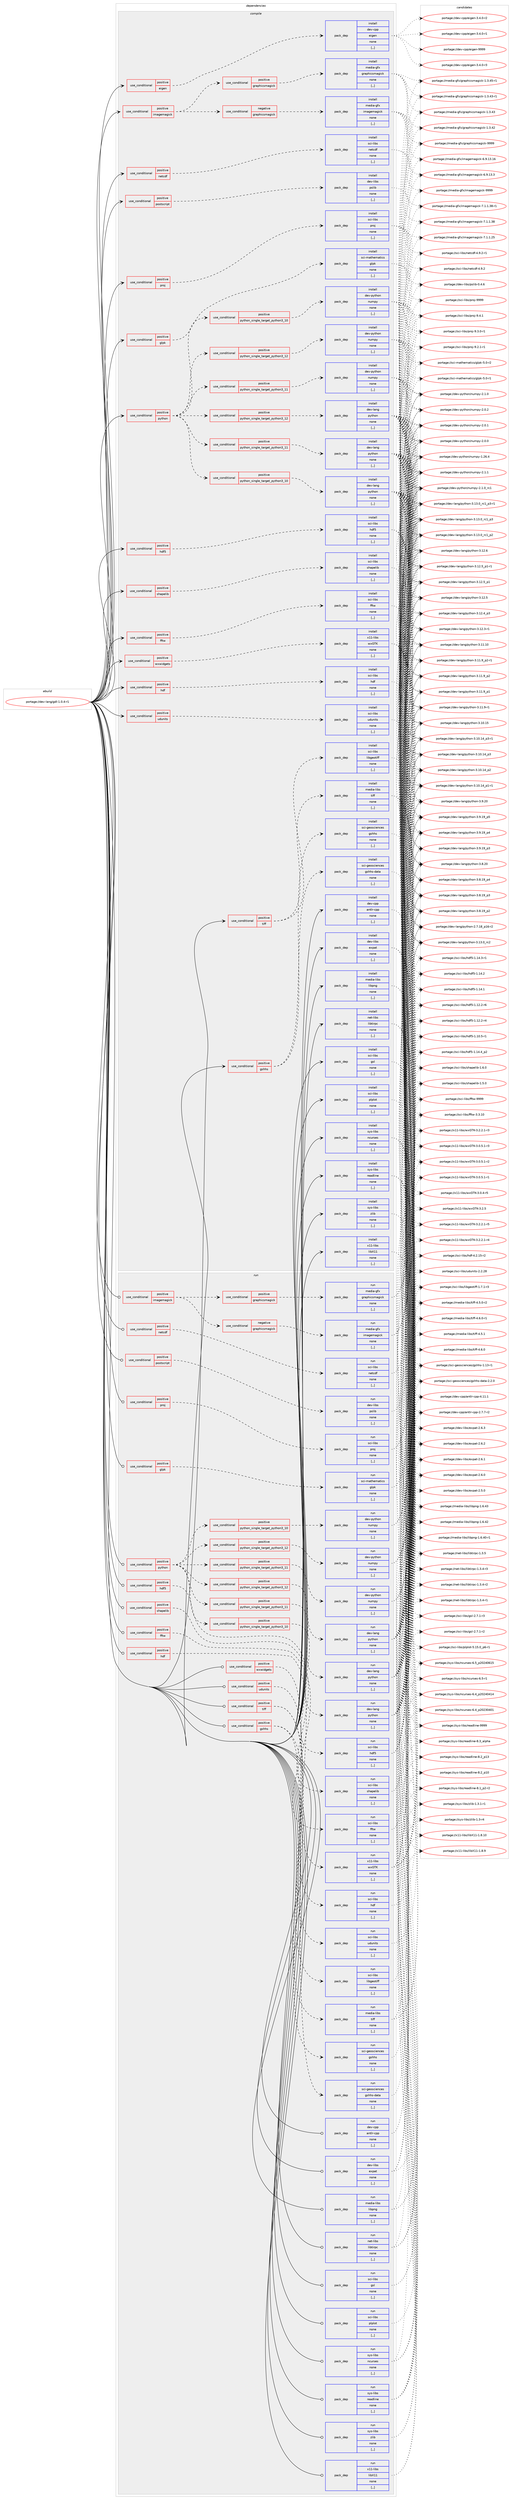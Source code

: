 digraph prolog {

# *************
# Graph options
# *************

newrank=true;
concentrate=true;
compound=true;
graph [rankdir=LR,fontname=Helvetica,fontsize=10,ranksep=1.5];#, ranksep=2.5, nodesep=0.2];
edge  [arrowhead=vee];
node  [fontname=Helvetica,fontsize=10];

# **********
# The ebuild
# **********

subgraph cluster_leftcol {
color=gray;
label=<<i>ebuild</i>>;
id [label="portage://dev-lang/gdl-1.0.4-r1", color=red, width=4, href="../dev-lang/gdl-1.0.4-r1.svg"];
}

# ****************
# The dependencies
# ****************

subgraph cluster_midcol {
color=gray;
label=<<i>dependencies</i>>;
subgraph cluster_compile {
fillcolor="#eeeeee";
style=filled;
label=<<i>compile</i>>;
subgraph cond152986 {
dependency592750 [label=<<TABLE BORDER="0" CELLBORDER="1" CELLSPACING="0" CELLPADDING="4"><TR><TD ROWSPAN="3" CELLPADDING="10">use_conditional</TD></TR><TR><TD>positive</TD></TR><TR><TD>eigen</TD></TR></TABLE>>, shape=none, color=red];
subgraph pack435105 {
dependency592751 [label=<<TABLE BORDER="0" CELLBORDER="1" CELLSPACING="0" CELLPADDING="4" WIDTH="220"><TR><TD ROWSPAN="6" CELLPADDING="30">pack_dep</TD></TR><TR><TD WIDTH="110">install</TD></TR><TR><TD>dev-cpp</TD></TR><TR><TD>eigen</TD></TR><TR><TD>none</TD></TR><TR><TD>[,,]</TD></TR></TABLE>>, shape=none, color=blue];
}
dependency592750:e -> dependency592751:w [weight=20,style="dashed",arrowhead="vee"];
}
id:e -> dependency592750:w [weight=20,style="solid",arrowhead="vee"];
subgraph cond152987 {
dependency592752 [label=<<TABLE BORDER="0" CELLBORDER="1" CELLSPACING="0" CELLPADDING="4"><TR><TD ROWSPAN="3" CELLPADDING="10">use_conditional</TD></TR><TR><TD>positive</TD></TR><TR><TD>fftw</TD></TR></TABLE>>, shape=none, color=red];
subgraph pack435106 {
dependency592753 [label=<<TABLE BORDER="0" CELLBORDER="1" CELLSPACING="0" CELLPADDING="4" WIDTH="220"><TR><TD ROWSPAN="6" CELLPADDING="30">pack_dep</TD></TR><TR><TD WIDTH="110">install</TD></TR><TR><TD>sci-libs</TD></TR><TR><TD>fftw</TD></TR><TR><TD>none</TD></TR><TR><TD>[,,]</TD></TR></TABLE>>, shape=none, color=blue];
}
dependency592752:e -> dependency592753:w [weight=20,style="dashed",arrowhead="vee"];
}
id:e -> dependency592752:w [weight=20,style="solid",arrowhead="vee"];
subgraph cond152988 {
dependency592754 [label=<<TABLE BORDER="0" CELLBORDER="1" CELLSPACING="0" CELLPADDING="4"><TR><TD ROWSPAN="3" CELLPADDING="10">use_conditional</TD></TR><TR><TD>positive</TD></TR><TR><TD>glpk</TD></TR></TABLE>>, shape=none, color=red];
subgraph pack435107 {
dependency592755 [label=<<TABLE BORDER="0" CELLBORDER="1" CELLSPACING="0" CELLPADDING="4" WIDTH="220"><TR><TD ROWSPAN="6" CELLPADDING="30">pack_dep</TD></TR><TR><TD WIDTH="110">install</TD></TR><TR><TD>sci-mathematics</TD></TR><TR><TD>glpk</TD></TR><TR><TD>none</TD></TR><TR><TD>[,,]</TD></TR></TABLE>>, shape=none, color=blue];
}
dependency592754:e -> dependency592755:w [weight=20,style="dashed",arrowhead="vee"];
}
id:e -> dependency592754:w [weight=20,style="solid",arrowhead="vee"];
subgraph cond152989 {
dependency592756 [label=<<TABLE BORDER="0" CELLBORDER="1" CELLSPACING="0" CELLPADDING="4"><TR><TD ROWSPAN="3" CELLPADDING="10">use_conditional</TD></TR><TR><TD>positive</TD></TR><TR><TD>gshhs</TD></TR></TABLE>>, shape=none, color=red];
subgraph pack435108 {
dependency592757 [label=<<TABLE BORDER="0" CELLBORDER="1" CELLSPACING="0" CELLPADDING="4" WIDTH="220"><TR><TD ROWSPAN="6" CELLPADDING="30">pack_dep</TD></TR><TR><TD WIDTH="110">install</TD></TR><TR><TD>sci-geosciences</TD></TR><TR><TD>gshhs-data</TD></TR><TR><TD>none</TD></TR><TR><TD>[,,]</TD></TR></TABLE>>, shape=none, color=blue];
}
dependency592756:e -> dependency592757:w [weight=20,style="dashed",arrowhead="vee"];
subgraph pack435109 {
dependency592758 [label=<<TABLE BORDER="0" CELLBORDER="1" CELLSPACING="0" CELLPADDING="4" WIDTH="220"><TR><TD ROWSPAN="6" CELLPADDING="30">pack_dep</TD></TR><TR><TD WIDTH="110">install</TD></TR><TR><TD>sci-geosciences</TD></TR><TR><TD>gshhs</TD></TR><TR><TD>none</TD></TR><TR><TD>[,,]</TD></TR></TABLE>>, shape=none, color=blue];
}
dependency592756:e -> dependency592758:w [weight=20,style="dashed",arrowhead="vee"];
}
id:e -> dependency592756:w [weight=20,style="solid",arrowhead="vee"];
subgraph cond152990 {
dependency592759 [label=<<TABLE BORDER="0" CELLBORDER="1" CELLSPACING="0" CELLPADDING="4"><TR><TD ROWSPAN="3" CELLPADDING="10">use_conditional</TD></TR><TR><TD>positive</TD></TR><TR><TD>hdf</TD></TR></TABLE>>, shape=none, color=red];
subgraph pack435110 {
dependency592760 [label=<<TABLE BORDER="0" CELLBORDER="1" CELLSPACING="0" CELLPADDING="4" WIDTH="220"><TR><TD ROWSPAN="6" CELLPADDING="30">pack_dep</TD></TR><TR><TD WIDTH="110">install</TD></TR><TR><TD>sci-libs</TD></TR><TR><TD>hdf</TD></TR><TR><TD>none</TD></TR><TR><TD>[,,]</TD></TR></TABLE>>, shape=none, color=blue];
}
dependency592759:e -> dependency592760:w [weight=20,style="dashed",arrowhead="vee"];
}
id:e -> dependency592759:w [weight=20,style="solid",arrowhead="vee"];
subgraph cond152991 {
dependency592761 [label=<<TABLE BORDER="0" CELLBORDER="1" CELLSPACING="0" CELLPADDING="4"><TR><TD ROWSPAN="3" CELLPADDING="10">use_conditional</TD></TR><TR><TD>positive</TD></TR><TR><TD>hdf5</TD></TR></TABLE>>, shape=none, color=red];
subgraph pack435111 {
dependency592762 [label=<<TABLE BORDER="0" CELLBORDER="1" CELLSPACING="0" CELLPADDING="4" WIDTH="220"><TR><TD ROWSPAN="6" CELLPADDING="30">pack_dep</TD></TR><TR><TD WIDTH="110">install</TD></TR><TR><TD>sci-libs</TD></TR><TR><TD>hdf5</TD></TR><TR><TD>none</TD></TR><TR><TD>[,,]</TD></TR></TABLE>>, shape=none, color=blue];
}
dependency592761:e -> dependency592762:w [weight=20,style="dashed",arrowhead="vee"];
}
id:e -> dependency592761:w [weight=20,style="solid",arrowhead="vee"];
subgraph cond152992 {
dependency592763 [label=<<TABLE BORDER="0" CELLBORDER="1" CELLSPACING="0" CELLPADDING="4"><TR><TD ROWSPAN="3" CELLPADDING="10">use_conditional</TD></TR><TR><TD>positive</TD></TR><TR><TD>imagemagick</TD></TR></TABLE>>, shape=none, color=red];
subgraph cond152993 {
dependency592764 [label=<<TABLE BORDER="0" CELLBORDER="1" CELLSPACING="0" CELLPADDING="4"><TR><TD ROWSPAN="3" CELLPADDING="10">use_conditional</TD></TR><TR><TD>negative</TD></TR><TR><TD>graphicsmagick</TD></TR></TABLE>>, shape=none, color=red];
subgraph pack435112 {
dependency592765 [label=<<TABLE BORDER="0" CELLBORDER="1" CELLSPACING="0" CELLPADDING="4" WIDTH="220"><TR><TD ROWSPAN="6" CELLPADDING="30">pack_dep</TD></TR><TR><TD WIDTH="110">install</TD></TR><TR><TD>media-gfx</TD></TR><TR><TD>imagemagick</TD></TR><TR><TD>none</TD></TR><TR><TD>[,,]</TD></TR></TABLE>>, shape=none, color=blue];
}
dependency592764:e -> dependency592765:w [weight=20,style="dashed",arrowhead="vee"];
}
dependency592763:e -> dependency592764:w [weight=20,style="dashed",arrowhead="vee"];
subgraph cond152994 {
dependency592766 [label=<<TABLE BORDER="0" CELLBORDER="1" CELLSPACING="0" CELLPADDING="4"><TR><TD ROWSPAN="3" CELLPADDING="10">use_conditional</TD></TR><TR><TD>positive</TD></TR><TR><TD>graphicsmagick</TD></TR></TABLE>>, shape=none, color=red];
subgraph pack435113 {
dependency592767 [label=<<TABLE BORDER="0" CELLBORDER="1" CELLSPACING="0" CELLPADDING="4" WIDTH="220"><TR><TD ROWSPAN="6" CELLPADDING="30">pack_dep</TD></TR><TR><TD WIDTH="110">install</TD></TR><TR><TD>media-gfx</TD></TR><TR><TD>graphicsmagick</TD></TR><TR><TD>none</TD></TR><TR><TD>[,,]</TD></TR></TABLE>>, shape=none, color=blue];
}
dependency592766:e -> dependency592767:w [weight=20,style="dashed",arrowhead="vee"];
}
dependency592763:e -> dependency592766:w [weight=20,style="dashed",arrowhead="vee"];
}
id:e -> dependency592763:w [weight=20,style="solid",arrowhead="vee"];
subgraph cond152995 {
dependency592768 [label=<<TABLE BORDER="0" CELLBORDER="1" CELLSPACING="0" CELLPADDING="4"><TR><TD ROWSPAN="3" CELLPADDING="10">use_conditional</TD></TR><TR><TD>positive</TD></TR><TR><TD>netcdf</TD></TR></TABLE>>, shape=none, color=red];
subgraph pack435114 {
dependency592769 [label=<<TABLE BORDER="0" CELLBORDER="1" CELLSPACING="0" CELLPADDING="4" WIDTH="220"><TR><TD ROWSPAN="6" CELLPADDING="30">pack_dep</TD></TR><TR><TD WIDTH="110">install</TD></TR><TR><TD>sci-libs</TD></TR><TR><TD>netcdf</TD></TR><TR><TD>none</TD></TR><TR><TD>[,,]</TD></TR></TABLE>>, shape=none, color=blue];
}
dependency592768:e -> dependency592769:w [weight=20,style="dashed",arrowhead="vee"];
}
id:e -> dependency592768:w [weight=20,style="solid",arrowhead="vee"];
subgraph cond152996 {
dependency592770 [label=<<TABLE BORDER="0" CELLBORDER="1" CELLSPACING="0" CELLPADDING="4"><TR><TD ROWSPAN="3" CELLPADDING="10">use_conditional</TD></TR><TR><TD>positive</TD></TR><TR><TD>postscript</TD></TR></TABLE>>, shape=none, color=red];
subgraph pack435115 {
dependency592771 [label=<<TABLE BORDER="0" CELLBORDER="1" CELLSPACING="0" CELLPADDING="4" WIDTH="220"><TR><TD ROWSPAN="6" CELLPADDING="30">pack_dep</TD></TR><TR><TD WIDTH="110">install</TD></TR><TR><TD>dev-libs</TD></TR><TR><TD>pslib</TD></TR><TR><TD>none</TD></TR><TR><TD>[,,]</TD></TR></TABLE>>, shape=none, color=blue];
}
dependency592770:e -> dependency592771:w [weight=20,style="dashed",arrowhead="vee"];
}
id:e -> dependency592770:w [weight=20,style="solid",arrowhead="vee"];
subgraph cond152997 {
dependency592772 [label=<<TABLE BORDER="0" CELLBORDER="1" CELLSPACING="0" CELLPADDING="4"><TR><TD ROWSPAN="3" CELLPADDING="10">use_conditional</TD></TR><TR><TD>positive</TD></TR><TR><TD>proj</TD></TR></TABLE>>, shape=none, color=red];
subgraph pack435116 {
dependency592773 [label=<<TABLE BORDER="0" CELLBORDER="1" CELLSPACING="0" CELLPADDING="4" WIDTH="220"><TR><TD ROWSPAN="6" CELLPADDING="30">pack_dep</TD></TR><TR><TD WIDTH="110">install</TD></TR><TR><TD>sci-libs</TD></TR><TR><TD>proj</TD></TR><TR><TD>none</TD></TR><TR><TD>[,,]</TD></TR></TABLE>>, shape=none, color=blue];
}
dependency592772:e -> dependency592773:w [weight=20,style="dashed",arrowhead="vee"];
}
id:e -> dependency592772:w [weight=20,style="solid",arrowhead="vee"];
subgraph cond152998 {
dependency592774 [label=<<TABLE BORDER="0" CELLBORDER="1" CELLSPACING="0" CELLPADDING="4"><TR><TD ROWSPAN="3" CELLPADDING="10">use_conditional</TD></TR><TR><TD>positive</TD></TR><TR><TD>python</TD></TR></TABLE>>, shape=none, color=red];
subgraph cond152999 {
dependency592775 [label=<<TABLE BORDER="0" CELLBORDER="1" CELLSPACING="0" CELLPADDING="4"><TR><TD ROWSPAN="3" CELLPADDING="10">use_conditional</TD></TR><TR><TD>positive</TD></TR><TR><TD>python_single_target_python3_10</TD></TR></TABLE>>, shape=none, color=red];
subgraph pack435117 {
dependency592776 [label=<<TABLE BORDER="0" CELLBORDER="1" CELLSPACING="0" CELLPADDING="4" WIDTH="220"><TR><TD ROWSPAN="6" CELLPADDING="30">pack_dep</TD></TR><TR><TD WIDTH="110">install</TD></TR><TR><TD>dev-lang</TD></TR><TR><TD>python</TD></TR><TR><TD>none</TD></TR><TR><TD>[,,]</TD></TR></TABLE>>, shape=none, color=blue];
}
dependency592775:e -> dependency592776:w [weight=20,style="dashed",arrowhead="vee"];
}
dependency592774:e -> dependency592775:w [weight=20,style="dashed",arrowhead="vee"];
subgraph cond153000 {
dependency592777 [label=<<TABLE BORDER="0" CELLBORDER="1" CELLSPACING="0" CELLPADDING="4"><TR><TD ROWSPAN="3" CELLPADDING="10">use_conditional</TD></TR><TR><TD>positive</TD></TR><TR><TD>python_single_target_python3_11</TD></TR></TABLE>>, shape=none, color=red];
subgraph pack435118 {
dependency592778 [label=<<TABLE BORDER="0" CELLBORDER="1" CELLSPACING="0" CELLPADDING="4" WIDTH="220"><TR><TD ROWSPAN="6" CELLPADDING="30">pack_dep</TD></TR><TR><TD WIDTH="110">install</TD></TR><TR><TD>dev-lang</TD></TR><TR><TD>python</TD></TR><TR><TD>none</TD></TR><TR><TD>[,,]</TD></TR></TABLE>>, shape=none, color=blue];
}
dependency592777:e -> dependency592778:w [weight=20,style="dashed",arrowhead="vee"];
}
dependency592774:e -> dependency592777:w [weight=20,style="dashed",arrowhead="vee"];
subgraph cond153001 {
dependency592779 [label=<<TABLE BORDER="0" CELLBORDER="1" CELLSPACING="0" CELLPADDING="4"><TR><TD ROWSPAN="3" CELLPADDING="10">use_conditional</TD></TR><TR><TD>positive</TD></TR><TR><TD>python_single_target_python3_12</TD></TR></TABLE>>, shape=none, color=red];
subgraph pack435119 {
dependency592780 [label=<<TABLE BORDER="0" CELLBORDER="1" CELLSPACING="0" CELLPADDING="4" WIDTH="220"><TR><TD ROWSPAN="6" CELLPADDING="30">pack_dep</TD></TR><TR><TD WIDTH="110">install</TD></TR><TR><TD>dev-lang</TD></TR><TR><TD>python</TD></TR><TR><TD>none</TD></TR><TR><TD>[,,]</TD></TR></TABLE>>, shape=none, color=blue];
}
dependency592779:e -> dependency592780:w [weight=20,style="dashed",arrowhead="vee"];
}
dependency592774:e -> dependency592779:w [weight=20,style="dashed",arrowhead="vee"];
subgraph cond153002 {
dependency592781 [label=<<TABLE BORDER="0" CELLBORDER="1" CELLSPACING="0" CELLPADDING="4"><TR><TD ROWSPAN="3" CELLPADDING="10">use_conditional</TD></TR><TR><TD>positive</TD></TR><TR><TD>python_single_target_python3_10</TD></TR></TABLE>>, shape=none, color=red];
subgraph pack435120 {
dependency592782 [label=<<TABLE BORDER="0" CELLBORDER="1" CELLSPACING="0" CELLPADDING="4" WIDTH="220"><TR><TD ROWSPAN="6" CELLPADDING="30">pack_dep</TD></TR><TR><TD WIDTH="110">install</TD></TR><TR><TD>dev-python</TD></TR><TR><TD>numpy</TD></TR><TR><TD>none</TD></TR><TR><TD>[,,]</TD></TR></TABLE>>, shape=none, color=blue];
}
dependency592781:e -> dependency592782:w [weight=20,style="dashed",arrowhead="vee"];
}
dependency592774:e -> dependency592781:w [weight=20,style="dashed",arrowhead="vee"];
subgraph cond153003 {
dependency592783 [label=<<TABLE BORDER="0" CELLBORDER="1" CELLSPACING="0" CELLPADDING="4"><TR><TD ROWSPAN="3" CELLPADDING="10">use_conditional</TD></TR><TR><TD>positive</TD></TR><TR><TD>python_single_target_python3_11</TD></TR></TABLE>>, shape=none, color=red];
subgraph pack435121 {
dependency592784 [label=<<TABLE BORDER="0" CELLBORDER="1" CELLSPACING="0" CELLPADDING="4" WIDTH="220"><TR><TD ROWSPAN="6" CELLPADDING="30">pack_dep</TD></TR><TR><TD WIDTH="110">install</TD></TR><TR><TD>dev-python</TD></TR><TR><TD>numpy</TD></TR><TR><TD>none</TD></TR><TR><TD>[,,]</TD></TR></TABLE>>, shape=none, color=blue];
}
dependency592783:e -> dependency592784:w [weight=20,style="dashed",arrowhead="vee"];
}
dependency592774:e -> dependency592783:w [weight=20,style="dashed",arrowhead="vee"];
subgraph cond153004 {
dependency592785 [label=<<TABLE BORDER="0" CELLBORDER="1" CELLSPACING="0" CELLPADDING="4"><TR><TD ROWSPAN="3" CELLPADDING="10">use_conditional</TD></TR><TR><TD>positive</TD></TR><TR><TD>python_single_target_python3_12</TD></TR></TABLE>>, shape=none, color=red];
subgraph pack435122 {
dependency592786 [label=<<TABLE BORDER="0" CELLBORDER="1" CELLSPACING="0" CELLPADDING="4" WIDTH="220"><TR><TD ROWSPAN="6" CELLPADDING="30">pack_dep</TD></TR><TR><TD WIDTH="110">install</TD></TR><TR><TD>dev-python</TD></TR><TR><TD>numpy</TD></TR><TR><TD>none</TD></TR><TR><TD>[,,]</TD></TR></TABLE>>, shape=none, color=blue];
}
dependency592785:e -> dependency592786:w [weight=20,style="dashed",arrowhead="vee"];
}
dependency592774:e -> dependency592785:w [weight=20,style="dashed",arrowhead="vee"];
}
id:e -> dependency592774:w [weight=20,style="solid",arrowhead="vee"];
subgraph cond153005 {
dependency592787 [label=<<TABLE BORDER="0" CELLBORDER="1" CELLSPACING="0" CELLPADDING="4"><TR><TD ROWSPAN="3" CELLPADDING="10">use_conditional</TD></TR><TR><TD>positive</TD></TR><TR><TD>shapelib</TD></TR></TABLE>>, shape=none, color=red];
subgraph pack435123 {
dependency592788 [label=<<TABLE BORDER="0" CELLBORDER="1" CELLSPACING="0" CELLPADDING="4" WIDTH="220"><TR><TD ROWSPAN="6" CELLPADDING="30">pack_dep</TD></TR><TR><TD WIDTH="110">install</TD></TR><TR><TD>sci-libs</TD></TR><TR><TD>shapelib</TD></TR><TR><TD>none</TD></TR><TR><TD>[,,]</TD></TR></TABLE>>, shape=none, color=blue];
}
dependency592787:e -> dependency592788:w [weight=20,style="dashed",arrowhead="vee"];
}
id:e -> dependency592787:w [weight=20,style="solid",arrowhead="vee"];
subgraph cond153006 {
dependency592789 [label=<<TABLE BORDER="0" CELLBORDER="1" CELLSPACING="0" CELLPADDING="4"><TR><TD ROWSPAN="3" CELLPADDING="10">use_conditional</TD></TR><TR><TD>positive</TD></TR><TR><TD>tiff</TD></TR></TABLE>>, shape=none, color=red];
subgraph pack435124 {
dependency592790 [label=<<TABLE BORDER="0" CELLBORDER="1" CELLSPACING="0" CELLPADDING="4" WIDTH="220"><TR><TD ROWSPAN="6" CELLPADDING="30">pack_dep</TD></TR><TR><TD WIDTH="110">install</TD></TR><TR><TD>media-libs</TD></TR><TR><TD>tiff</TD></TR><TR><TD>none</TD></TR><TR><TD>[,,]</TD></TR></TABLE>>, shape=none, color=blue];
}
dependency592789:e -> dependency592790:w [weight=20,style="dashed",arrowhead="vee"];
subgraph pack435125 {
dependency592791 [label=<<TABLE BORDER="0" CELLBORDER="1" CELLSPACING="0" CELLPADDING="4" WIDTH="220"><TR><TD ROWSPAN="6" CELLPADDING="30">pack_dep</TD></TR><TR><TD WIDTH="110">install</TD></TR><TR><TD>sci-libs</TD></TR><TR><TD>libgeotiff</TD></TR><TR><TD>none</TD></TR><TR><TD>[,,]</TD></TR></TABLE>>, shape=none, color=blue];
}
dependency592789:e -> dependency592791:w [weight=20,style="dashed",arrowhead="vee"];
}
id:e -> dependency592789:w [weight=20,style="solid",arrowhead="vee"];
subgraph cond153007 {
dependency592792 [label=<<TABLE BORDER="0" CELLBORDER="1" CELLSPACING="0" CELLPADDING="4"><TR><TD ROWSPAN="3" CELLPADDING="10">use_conditional</TD></TR><TR><TD>positive</TD></TR><TR><TD>udunits</TD></TR></TABLE>>, shape=none, color=red];
subgraph pack435126 {
dependency592793 [label=<<TABLE BORDER="0" CELLBORDER="1" CELLSPACING="0" CELLPADDING="4" WIDTH="220"><TR><TD ROWSPAN="6" CELLPADDING="30">pack_dep</TD></TR><TR><TD WIDTH="110">install</TD></TR><TR><TD>sci-libs</TD></TR><TR><TD>udunits</TD></TR><TR><TD>none</TD></TR><TR><TD>[,,]</TD></TR></TABLE>>, shape=none, color=blue];
}
dependency592792:e -> dependency592793:w [weight=20,style="dashed",arrowhead="vee"];
}
id:e -> dependency592792:w [weight=20,style="solid",arrowhead="vee"];
subgraph cond153008 {
dependency592794 [label=<<TABLE BORDER="0" CELLBORDER="1" CELLSPACING="0" CELLPADDING="4"><TR><TD ROWSPAN="3" CELLPADDING="10">use_conditional</TD></TR><TR><TD>positive</TD></TR><TR><TD>wxwidgets</TD></TR></TABLE>>, shape=none, color=red];
subgraph pack435127 {
dependency592795 [label=<<TABLE BORDER="0" CELLBORDER="1" CELLSPACING="0" CELLPADDING="4" WIDTH="220"><TR><TD ROWSPAN="6" CELLPADDING="30">pack_dep</TD></TR><TR><TD WIDTH="110">install</TD></TR><TR><TD>x11-libs</TD></TR><TR><TD>wxGTK</TD></TR><TR><TD>none</TD></TR><TR><TD>[,,]</TD></TR></TABLE>>, shape=none, color=blue];
}
dependency592794:e -> dependency592795:w [weight=20,style="dashed",arrowhead="vee"];
}
id:e -> dependency592794:w [weight=20,style="solid",arrowhead="vee"];
subgraph pack435128 {
dependency592796 [label=<<TABLE BORDER="0" CELLBORDER="1" CELLSPACING="0" CELLPADDING="4" WIDTH="220"><TR><TD ROWSPAN="6" CELLPADDING="30">pack_dep</TD></TR><TR><TD WIDTH="110">install</TD></TR><TR><TD>dev-cpp</TD></TR><TR><TD>antlr-cpp</TD></TR><TR><TD>none</TD></TR><TR><TD>[,,]</TD></TR></TABLE>>, shape=none, color=blue];
}
id:e -> dependency592796:w [weight=20,style="solid",arrowhead="vee"];
subgraph pack435129 {
dependency592797 [label=<<TABLE BORDER="0" CELLBORDER="1" CELLSPACING="0" CELLPADDING="4" WIDTH="220"><TR><TD ROWSPAN="6" CELLPADDING="30">pack_dep</TD></TR><TR><TD WIDTH="110">install</TD></TR><TR><TD>dev-libs</TD></TR><TR><TD>expat</TD></TR><TR><TD>none</TD></TR><TR><TD>[,,]</TD></TR></TABLE>>, shape=none, color=blue];
}
id:e -> dependency592797:w [weight=20,style="solid",arrowhead="vee"];
subgraph pack435130 {
dependency592798 [label=<<TABLE BORDER="0" CELLBORDER="1" CELLSPACING="0" CELLPADDING="4" WIDTH="220"><TR><TD ROWSPAN="6" CELLPADDING="30">pack_dep</TD></TR><TR><TD WIDTH="110">install</TD></TR><TR><TD>media-libs</TD></TR><TR><TD>libpng</TD></TR><TR><TD>none</TD></TR><TR><TD>[,,]</TD></TR></TABLE>>, shape=none, color=blue];
}
id:e -> dependency592798:w [weight=20,style="solid",arrowhead="vee"];
subgraph pack435131 {
dependency592799 [label=<<TABLE BORDER="0" CELLBORDER="1" CELLSPACING="0" CELLPADDING="4" WIDTH="220"><TR><TD ROWSPAN="6" CELLPADDING="30">pack_dep</TD></TR><TR><TD WIDTH="110">install</TD></TR><TR><TD>net-libs</TD></TR><TR><TD>libtirpc</TD></TR><TR><TD>none</TD></TR><TR><TD>[,,]</TD></TR></TABLE>>, shape=none, color=blue];
}
id:e -> dependency592799:w [weight=20,style="solid",arrowhead="vee"];
subgraph pack435132 {
dependency592800 [label=<<TABLE BORDER="0" CELLBORDER="1" CELLSPACING="0" CELLPADDING="4" WIDTH="220"><TR><TD ROWSPAN="6" CELLPADDING="30">pack_dep</TD></TR><TR><TD WIDTH="110">install</TD></TR><TR><TD>sci-libs</TD></TR><TR><TD>gsl</TD></TR><TR><TD>none</TD></TR><TR><TD>[,,]</TD></TR></TABLE>>, shape=none, color=blue];
}
id:e -> dependency592800:w [weight=20,style="solid",arrowhead="vee"];
subgraph pack435133 {
dependency592801 [label=<<TABLE BORDER="0" CELLBORDER="1" CELLSPACING="0" CELLPADDING="4" WIDTH="220"><TR><TD ROWSPAN="6" CELLPADDING="30">pack_dep</TD></TR><TR><TD WIDTH="110">install</TD></TR><TR><TD>sci-libs</TD></TR><TR><TD>plplot</TD></TR><TR><TD>none</TD></TR><TR><TD>[,,]</TD></TR></TABLE>>, shape=none, color=blue];
}
id:e -> dependency592801:w [weight=20,style="solid",arrowhead="vee"];
subgraph pack435134 {
dependency592802 [label=<<TABLE BORDER="0" CELLBORDER="1" CELLSPACING="0" CELLPADDING="4" WIDTH="220"><TR><TD ROWSPAN="6" CELLPADDING="30">pack_dep</TD></TR><TR><TD WIDTH="110">install</TD></TR><TR><TD>sys-libs</TD></TR><TR><TD>ncurses</TD></TR><TR><TD>none</TD></TR><TR><TD>[,,]</TD></TR></TABLE>>, shape=none, color=blue];
}
id:e -> dependency592802:w [weight=20,style="solid",arrowhead="vee"];
subgraph pack435135 {
dependency592803 [label=<<TABLE BORDER="0" CELLBORDER="1" CELLSPACING="0" CELLPADDING="4" WIDTH="220"><TR><TD ROWSPAN="6" CELLPADDING="30">pack_dep</TD></TR><TR><TD WIDTH="110">install</TD></TR><TR><TD>sys-libs</TD></TR><TR><TD>readline</TD></TR><TR><TD>none</TD></TR><TR><TD>[,,]</TD></TR></TABLE>>, shape=none, color=blue];
}
id:e -> dependency592803:w [weight=20,style="solid",arrowhead="vee"];
subgraph pack435136 {
dependency592804 [label=<<TABLE BORDER="0" CELLBORDER="1" CELLSPACING="0" CELLPADDING="4" WIDTH="220"><TR><TD ROWSPAN="6" CELLPADDING="30">pack_dep</TD></TR><TR><TD WIDTH="110">install</TD></TR><TR><TD>sys-libs</TD></TR><TR><TD>zlib</TD></TR><TR><TD>none</TD></TR><TR><TD>[,,]</TD></TR></TABLE>>, shape=none, color=blue];
}
id:e -> dependency592804:w [weight=20,style="solid",arrowhead="vee"];
subgraph pack435137 {
dependency592805 [label=<<TABLE BORDER="0" CELLBORDER="1" CELLSPACING="0" CELLPADDING="4" WIDTH="220"><TR><TD ROWSPAN="6" CELLPADDING="30">pack_dep</TD></TR><TR><TD WIDTH="110">install</TD></TR><TR><TD>x11-libs</TD></TR><TR><TD>libX11</TD></TR><TR><TD>none</TD></TR><TR><TD>[,,]</TD></TR></TABLE>>, shape=none, color=blue];
}
id:e -> dependency592805:w [weight=20,style="solid",arrowhead="vee"];
}
subgraph cluster_compileandrun {
fillcolor="#eeeeee";
style=filled;
label=<<i>compile and run</i>>;
}
subgraph cluster_run {
fillcolor="#eeeeee";
style=filled;
label=<<i>run</i>>;
subgraph cond153009 {
dependency592806 [label=<<TABLE BORDER="0" CELLBORDER="1" CELLSPACING="0" CELLPADDING="4"><TR><TD ROWSPAN="3" CELLPADDING="10">use_conditional</TD></TR><TR><TD>positive</TD></TR><TR><TD>fftw</TD></TR></TABLE>>, shape=none, color=red];
subgraph pack435138 {
dependency592807 [label=<<TABLE BORDER="0" CELLBORDER="1" CELLSPACING="0" CELLPADDING="4" WIDTH="220"><TR><TD ROWSPAN="6" CELLPADDING="30">pack_dep</TD></TR><TR><TD WIDTH="110">run</TD></TR><TR><TD>sci-libs</TD></TR><TR><TD>fftw</TD></TR><TR><TD>none</TD></TR><TR><TD>[,,]</TD></TR></TABLE>>, shape=none, color=blue];
}
dependency592806:e -> dependency592807:w [weight=20,style="dashed",arrowhead="vee"];
}
id:e -> dependency592806:w [weight=20,style="solid",arrowhead="odot"];
subgraph cond153010 {
dependency592808 [label=<<TABLE BORDER="0" CELLBORDER="1" CELLSPACING="0" CELLPADDING="4"><TR><TD ROWSPAN="3" CELLPADDING="10">use_conditional</TD></TR><TR><TD>positive</TD></TR><TR><TD>glpk</TD></TR></TABLE>>, shape=none, color=red];
subgraph pack435139 {
dependency592809 [label=<<TABLE BORDER="0" CELLBORDER="1" CELLSPACING="0" CELLPADDING="4" WIDTH="220"><TR><TD ROWSPAN="6" CELLPADDING="30">pack_dep</TD></TR><TR><TD WIDTH="110">run</TD></TR><TR><TD>sci-mathematics</TD></TR><TR><TD>glpk</TD></TR><TR><TD>none</TD></TR><TR><TD>[,,]</TD></TR></TABLE>>, shape=none, color=blue];
}
dependency592808:e -> dependency592809:w [weight=20,style="dashed",arrowhead="vee"];
}
id:e -> dependency592808:w [weight=20,style="solid",arrowhead="odot"];
subgraph cond153011 {
dependency592810 [label=<<TABLE BORDER="0" CELLBORDER="1" CELLSPACING="0" CELLPADDING="4"><TR><TD ROWSPAN="3" CELLPADDING="10">use_conditional</TD></TR><TR><TD>positive</TD></TR><TR><TD>gshhs</TD></TR></TABLE>>, shape=none, color=red];
subgraph pack435140 {
dependency592811 [label=<<TABLE BORDER="0" CELLBORDER="1" CELLSPACING="0" CELLPADDING="4" WIDTH="220"><TR><TD ROWSPAN="6" CELLPADDING="30">pack_dep</TD></TR><TR><TD WIDTH="110">run</TD></TR><TR><TD>sci-geosciences</TD></TR><TR><TD>gshhs-data</TD></TR><TR><TD>none</TD></TR><TR><TD>[,,]</TD></TR></TABLE>>, shape=none, color=blue];
}
dependency592810:e -> dependency592811:w [weight=20,style="dashed",arrowhead="vee"];
subgraph pack435141 {
dependency592812 [label=<<TABLE BORDER="0" CELLBORDER="1" CELLSPACING="0" CELLPADDING="4" WIDTH="220"><TR><TD ROWSPAN="6" CELLPADDING="30">pack_dep</TD></TR><TR><TD WIDTH="110">run</TD></TR><TR><TD>sci-geosciences</TD></TR><TR><TD>gshhs</TD></TR><TR><TD>none</TD></TR><TR><TD>[,,]</TD></TR></TABLE>>, shape=none, color=blue];
}
dependency592810:e -> dependency592812:w [weight=20,style="dashed",arrowhead="vee"];
}
id:e -> dependency592810:w [weight=20,style="solid",arrowhead="odot"];
subgraph cond153012 {
dependency592813 [label=<<TABLE BORDER="0" CELLBORDER="1" CELLSPACING="0" CELLPADDING="4"><TR><TD ROWSPAN="3" CELLPADDING="10">use_conditional</TD></TR><TR><TD>positive</TD></TR><TR><TD>hdf</TD></TR></TABLE>>, shape=none, color=red];
subgraph pack435142 {
dependency592814 [label=<<TABLE BORDER="0" CELLBORDER="1" CELLSPACING="0" CELLPADDING="4" WIDTH="220"><TR><TD ROWSPAN="6" CELLPADDING="30">pack_dep</TD></TR><TR><TD WIDTH="110">run</TD></TR><TR><TD>sci-libs</TD></TR><TR><TD>hdf</TD></TR><TR><TD>none</TD></TR><TR><TD>[,,]</TD></TR></TABLE>>, shape=none, color=blue];
}
dependency592813:e -> dependency592814:w [weight=20,style="dashed",arrowhead="vee"];
}
id:e -> dependency592813:w [weight=20,style="solid",arrowhead="odot"];
subgraph cond153013 {
dependency592815 [label=<<TABLE BORDER="0" CELLBORDER="1" CELLSPACING="0" CELLPADDING="4"><TR><TD ROWSPAN="3" CELLPADDING="10">use_conditional</TD></TR><TR><TD>positive</TD></TR><TR><TD>hdf5</TD></TR></TABLE>>, shape=none, color=red];
subgraph pack435143 {
dependency592816 [label=<<TABLE BORDER="0" CELLBORDER="1" CELLSPACING="0" CELLPADDING="4" WIDTH="220"><TR><TD ROWSPAN="6" CELLPADDING="30">pack_dep</TD></TR><TR><TD WIDTH="110">run</TD></TR><TR><TD>sci-libs</TD></TR><TR><TD>hdf5</TD></TR><TR><TD>none</TD></TR><TR><TD>[,,]</TD></TR></TABLE>>, shape=none, color=blue];
}
dependency592815:e -> dependency592816:w [weight=20,style="dashed",arrowhead="vee"];
}
id:e -> dependency592815:w [weight=20,style="solid",arrowhead="odot"];
subgraph cond153014 {
dependency592817 [label=<<TABLE BORDER="0" CELLBORDER="1" CELLSPACING="0" CELLPADDING="4"><TR><TD ROWSPAN="3" CELLPADDING="10">use_conditional</TD></TR><TR><TD>positive</TD></TR><TR><TD>imagemagick</TD></TR></TABLE>>, shape=none, color=red];
subgraph cond153015 {
dependency592818 [label=<<TABLE BORDER="0" CELLBORDER="1" CELLSPACING="0" CELLPADDING="4"><TR><TD ROWSPAN="3" CELLPADDING="10">use_conditional</TD></TR><TR><TD>negative</TD></TR><TR><TD>graphicsmagick</TD></TR></TABLE>>, shape=none, color=red];
subgraph pack435144 {
dependency592819 [label=<<TABLE BORDER="0" CELLBORDER="1" CELLSPACING="0" CELLPADDING="4" WIDTH="220"><TR><TD ROWSPAN="6" CELLPADDING="30">pack_dep</TD></TR><TR><TD WIDTH="110">run</TD></TR><TR><TD>media-gfx</TD></TR><TR><TD>imagemagick</TD></TR><TR><TD>none</TD></TR><TR><TD>[,,]</TD></TR></TABLE>>, shape=none, color=blue];
}
dependency592818:e -> dependency592819:w [weight=20,style="dashed",arrowhead="vee"];
}
dependency592817:e -> dependency592818:w [weight=20,style="dashed",arrowhead="vee"];
subgraph cond153016 {
dependency592820 [label=<<TABLE BORDER="0" CELLBORDER="1" CELLSPACING="0" CELLPADDING="4"><TR><TD ROWSPAN="3" CELLPADDING="10">use_conditional</TD></TR><TR><TD>positive</TD></TR><TR><TD>graphicsmagick</TD></TR></TABLE>>, shape=none, color=red];
subgraph pack435145 {
dependency592821 [label=<<TABLE BORDER="0" CELLBORDER="1" CELLSPACING="0" CELLPADDING="4" WIDTH="220"><TR><TD ROWSPAN="6" CELLPADDING="30">pack_dep</TD></TR><TR><TD WIDTH="110">run</TD></TR><TR><TD>media-gfx</TD></TR><TR><TD>graphicsmagick</TD></TR><TR><TD>none</TD></TR><TR><TD>[,,]</TD></TR></TABLE>>, shape=none, color=blue];
}
dependency592820:e -> dependency592821:w [weight=20,style="dashed",arrowhead="vee"];
}
dependency592817:e -> dependency592820:w [weight=20,style="dashed",arrowhead="vee"];
}
id:e -> dependency592817:w [weight=20,style="solid",arrowhead="odot"];
subgraph cond153017 {
dependency592822 [label=<<TABLE BORDER="0" CELLBORDER="1" CELLSPACING="0" CELLPADDING="4"><TR><TD ROWSPAN="3" CELLPADDING="10">use_conditional</TD></TR><TR><TD>positive</TD></TR><TR><TD>netcdf</TD></TR></TABLE>>, shape=none, color=red];
subgraph pack435146 {
dependency592823 [label=<<TABLE BORDER="0" CELLBORDER="1" CELLSPACING="0" CELLPADDING="4" WIDTH="220"><TR><TD ROWSPAN="6" CELLPADDING="30">pack_dep</TD></TR><TR><TD WIDTH="110">run</TD></TR><TR><TD>sci-libs</TD></TR><TR><TD>netcdf</TD></TR><TR><TD>none</TD></TR><TR><TD>[,,]</TD></TR></TABLE>>, shape=none, color=blue];
}
dependency592822:e -> dependency592823:w [weight=20,style="dashed",arrowhead="vee"];
}
id:e -> dependency592822:w [weight=20,style="solid",arrowhead="odot"];
subgraph cond153018 {
dependency592824 [label=<<TABLE BORDER="0" CELLBORDER="1" CELLSPACING="0" CELLPADDING="4"><TR><TD ROWSPAN="3" CELLPADDING="10">use_conditional</TD></TR><TR><TD>positive</TD></TR><TR><TD>postscript</TD></TR></TABLE>>, shape=none, color=red];
subgraph pack435147 {
dependency592825 [label=<<TABLE BORDER="0" CELLBORDER="1" CELLSPACING="0" CELLPADDING="4" WIDTH="220"><TR><TD ROWSPAN="6" CELLPADDING="30">pack_dep</TD></TR><TR><TD WIDTH="110">run</TD></TR><TR><TD>dev-libs</TD></TR><TR><TD>pslib</TD></TR><TR><TD>none</TD></TR><TR><TD>[,,]</TD></TR></TABLE>>, shape=none, color=blue];
}
dependency592824:e -> dependency592825:w [weight=20,style="dashed",arrowhead="vee"];
}
id:e -> dependency592824:w [weight=20,style="solid",arrowhead="odot"];
subgraph cond153019 {
dependency592826 [label=<<TABLE BORDER="0" CELLBORDER="1" CELLSPACING="0" CELLPADDING="4"><TR><TD ROWSPAN="3" CELLPADDING="10">use_conditional</TD></TR><TR><TD>positive</TD></TR><TR><TD>proj</TD></TR></TABLE>>, shape=none, color=red];
subgraph pack435148 {
dependency592827 [label=<<TABLE BORDER="0" CELLBORDER="1" CELLSPACING="0" CELLPADDING="4" WIDTH="220"><TR><TD ROWSPAN="6" CELLPADDING="30">pack_dep</TD></TR><TR><TD WIDTH="110">run</TD></TR><TR><TD>sci-libs</TD></TR><TR><TD>proj</TD></TR><TR><TD>none</TD></TR><TR><TD>[,,]</TD></TR></TABLE>>, shape=none, color=blue];
}
dependency592826:e -> dependency592827:w [weight=20,style="dashed",arrowhead="vee"];
}
id:e -> dependency592826:w [weight=20,style="solid",arrowhead="odot"];
subgraph cond153020 {
dependency592828 [label=<<TABLE BORDER="0" CELLBORDER="1" CELLSPACING="0" CELLPADDING="4"><TR><TD ROWSPAN="3" CELLPADDING="10">use_conditional</TD></TR><TR><TD>positive</TD></TR><TR><TD>python</TD></TR></TABLE>>, shape=none, color=red];
subgraph cond153021 {
dependency592829 [label=<<TABLE BORDER="0" CELLBORDER="1" CELLSPACING="0" CELLPADDING="4"><TR><TD ROWSPAN="3" CELLPADDING="10">use_conditional</TD></TR><TR><TD>positive</TD></TR><TR><TD>python_single_target_python3_10</TD></TR></TABLE>>, shape=none, color=red];
subgraph pack435149 {
dependency592830 [label=<<TABLE BORDER="0" CELLBORDER="1" CELLSPACING="0" CELLPADDING="4" WIDTH="220"><TR><TD ROWSPAN="6" CELLPADDING="30">pack_dep</TD></TR><TR><TD WIDTH="110">run</TD></TR><TR><TD>dev-lang</TD></TR><TR><TD>python</TD></TR><TR><TD>none</TD></TR><TR><TD>[,,]</TD></TR></TABLE>>, shape=none, color=blue];
}
dependency592829:e -> dependency592830:w [weight=20,style="dashed",arrowhead="vee"];
}
dependency592828:e -> dependency592829:w [weight=20,style="dashed",arrowhead="vee"];
subgraph cond153022 {
dependency592831 [label=<<TABLE BORDER="0" CELLBORDER="1" CELLSPACING="0" CELLPADDING="4"><TR><TD ROWSPAN="3" CELLPADDING="10">use_conditional</TD></TR><TR><TD>positive</TD></TR><TR><TD>python_single_target_python3_11</TD></TR></TABLE>>, shape=none, color=red];
subgraph pack435150 {
dependency592832 [label=<<TABLE BORDER="0" CELLBORDER="1" CELLSPACING="0" CELLPADDING="4" WIDTH="220"><TR><TD ROWSPAN="6" CELLPADDING="30">pack_dep</TD></TR><TR><TD WIDTH="110">run</TD></TR><TR><TD>dev-lang</TD></TR><TR><TD>python</TD></TR><TR><TD>none</TD></TR><TR><TD>[,,]</TD></TR></TABLE>>, shape=none, color=blue];
}
dependency592831:e -> dependency592832:w [weight=20,style="dashed",arrowhead="vee"];
}
dependency592828:e -> dependency592831:w [weight=20,style="dashed",arrowhead="vee"];
subgraph cond153023 {
dependency592833 [label=<<TABLE BORDER="0" CELLBORDER="1" CELLSPACING="0" CELLPADDING="4"><TR><TD ROWSPAN="3" CELLPADDING="10">use_conditional</TD></TR><TR><TD>positive</TD></TR><TR><TD>python_single_target_python3_12</TD></TR></TABLE>>, shape=none, color=red];
subgraph pack435151 {
dependency592834 [label=<<TABLE BORDER="0" CELLBORDER="1" CELLSPACING="0" CELLPADDING="4" WIDTH="220"><TR><TD ROWSPAN="6" CELLPADDING="30">pack_dep</TD></TR><TR><TD WIDTH="110">run</TD></TR><TR><TD>dev-lang</TD></TR><TR><TD>python</TD></TR><TR><TD>none</TD></TR><TR><TD>[,,]</TD></TR></TABLE>>, shape=none, color=blue];
}
dependency592833:e -> dependency592834:w [weight=20,style="dashed",arrowhead="vee"];
}
dependency592828:e -> dependency592833:w [weight=20,style="dashed",arrowhead="vee"];
subgraph cond153024 {
dependency592835 [label=<<TABLE BORDER="0" CELLBORDER="1" CELLSPACING="0" CELLPADDING="4"><TR><TD ROWSPAN="3" CELLPADDING="10">use_conditional</TD></TR><TR><TD>positive</TD></TR><TR><TD>python_single_target_python3_10</TD></TR></TABLE>>, shape=none, color=red];
subgraph pack435152 {
dependency592836 [label=<<TABLE BORDER="0" CELLBORDER="1" CELLSPACING="0" CELLPADDING="4" WIDTH="220"><TR><TD ROWSPAN="6" CELLPADDING="30">pack_dep</TD></TR><TR><TD WIDTH="110">run</TD></TR><TR><TD>dev-python</TD></TR><TR><TD>numpy</TD></TR><TR><TD>none</TD></TR><TR><TD>[,,]</TD></TR></TABLE>>, shape=none, color=blue];
}
dependency592835:e -> dependency592836:w [weight=20,style="dashed",arrowhead="vee"];
}
dependency592828:e -> dependency592835:w [weight=20,style="dashed",arrowhead="vee"];
subgraph cond153025 {
dependency592837 [label=<<TABLE BORDER="0" CELLBORDER="1" CELLSPACING="0" CELLPADDING="4"><TR><TD ROWSPAN="3" CELLPADDING="10">use_conditional</TD></TR><TR><TD>positive</TD></TR><TR><TD>python_single_target_python3_11</TD></TR></TABLE>>, shape=none, color=red];
subgraph pack435153 {
dependency592838 [label=<<TABLE BORDER="0" CELLBORDER="1" CELLSPACING="0" CELLPADDING="4" WIDTH="220"><TR><TD ROWSPAN="6" CELLPADDING="30">pack_dep</TD></TR><TR><TD WIDTH="110">run</TD></TR><TR><TD>dev-python</TD></TR><TR><TD>numpy</TD></TR><TR><TD>none</TD></TR><TR><TD>[,,]</TD></TR></TABLE>>, shape=none, color=blue];
}
dependency592837:e -> dependency592838:w [weight=20,style="dashed",arrowhead="vee"];
}
dependency592828:e -> dependency592837:w [weight=20,style="dashed",arrowhead="vee"];
subgraph cond153026 {
dependency592839 [label=<<TABLE BORDER="0" CELLBORDER="1" CELLSPACING="0" CELLPADDING="4"><TR><TD ROWSPAN="3" CELLPADDING="10">use_conditional</TD></TR><TR><TD>positive</TD></TR><TR><TD>python_single_target_python3_12</TD></TR></TABLE>>, shape=none, color=red];
subgraph pack435154 {
dependency592840 [label=<<TABLE BORDER="0" CELLBORDER="1" CELLSPACING="0" CELLPADDING="4" WIDTH="220"><TR><TD ROWSPAN="6" CELLPADDING="30">pack_dep</TD></TR><TR><TD WIDTH="110">run</TD></TR><TR><TD>dev-python</TD></TR><TR><TD>numpy</TD></TR><TR><TD>none</TD></TR><TR><TD>[,,]</TD></TR></TABLE>>, shape=none, color=blue];
}
dependency592839:e -> dependency592840:w [weight=20,style="dashed",arrowhead="vee"];
}
dependency592828:e -> dependency592839:w [weight=20,style="dashed",arrowhead="vee"];
}
id:e -> dependency592828:w [weight=20,style="solid",arrowhead="odot"];
subgraph cond153027 {
dependency592841 [label=<<TABLE BORDER="0" CELLBORDER="1" CELLSPACING="0" CELLPADDING="4"><TR><TD ROWSPAN="3" CELLPADDING="10">use_conditional</TD></TR><TR><TD>positive</TD></TR><TR><TD>shapelib</TD></TR></TABLE>>, shape=none, color=red];
subgraph pack435155 {
dependency592842 [label=<<TABLE BORDER="0" CELLBORDER="1" CELLSPACING="0" CELLPADDING="4" WIDTH="220"><TR><TD ROWSPAN="6" CELLPADDING="30">pack_dep</TD></TR><TR><TD WIDTH="110">run</TD></TR><TR><TD>sci-libs</TD></TR><TR><TD>shapelib</TD></TR><TR><TD>none</TD></TR><TR><TD>[,,]</TD></TR></TABLE>>, shape=none, color=blue];
}
dependency592841:e -> dependency592842:w [weight=20,style="dashed",arrowhead="vee"];
}
id:e -> dependency592841:w [weight=20,style="solid",arrowhead="odot"];
subgraph cond153028 {
dependency592843 [label=<<TABLE BORDER="0" CELLBORDER="1" CELLSPACING="0" CELLPADDING="4"><TR><TD ROWSPAN="3" CELLPADDING="10">use_conditional</TD></TR><TR><TD>positive</TD></TR><TR><TD>tiff</TD></TR></TABLE>>, shape=none, color=red];
subgraph pack435156 {
dependency592844 [label=<<TABLE BORDER="0" CELLBORDER="1" CELLSPACING="0" CELLPADDING="4" WIDTH="220"><TR><TD ROWSPAN="6" CELLPADDING="30">pack_dep</TD></TR><TR><TD WIDTH="110">run</TD></TR><TR><TD>media-libs</TD></TR><TR><TD>tiff</TD></TR><TR><TD>none</TD></TR><TR><TD>[,,]</TD></TR></TABLE>>, shape=none, color=blue];
}
dependency592843:e -> dependency592844:w [weight=20,style="dashed",arrowhead="vee"];
subgraph pack435157 {
dependency592845 [label=<<TABLE BORDER="0" CELLBORDER="1" CELLSPACING="0" CELLPADDING="4" WIDTH="220"><TR><TD ROWSPAN="6" CELLPADDING="30">pack_dep</TD></TR><TR><TD WIDTH="110">run</TD></TR><TR><TD>sci-libs</TD></TR><TR><TD>libgeotiff</TD></TR><TR><TD>none</TD></TR><TR><TD>[,,]</TD></TR></TABLE>>, shape=none, color=blue];
}
dependency592843:e -> dependency592845:w [weight=20,style="dashed",arrowhead="vee"];
}
id:e -> dependency592843:w [weight=20,style="solid",arrowhead="odot"];
subgraph cond153029 {
dependency592846 [label=<<TABLE BORDER="0" CELLBORDER="1" CELLSPACING="0" CELLPADDING="4"><TR><TD ROWSPAN="3" CELLPADDING="10">use_conditional</TD></TR><TR><TD>positive</TD></TR><TR><TD>udunits</TD></TR></TABLE>>, shape=none, color=red];
subgraph pack435158 {
dependency592847 [label=<<TABLE BORDER="0" CELLBORDER="1" CELLSPACING="0" CELLPADDING="4" WIDTH="220"><TR><TD ROWSPAN="6" CELLPADDING="30">pack_dep</TD></TR><TR><TD WIDTH="110">run</TD></TR><TR><TD>sci-libs</TD></TR><TR><TD>udunits</TD></TR><TR><TD>none</TD></TR><TR><TD>[,,]</TD></TR></TABLE>>, shape=none, color=blue];
}
dependency592846:e -> dependency592847:w [weight=20,style="dashed",arrowhead="vee"];
}
id:e -> dependency592846:w [weight=20,style="solid",arrowhead="odot"];
subgraph cond153030 {
dependency592848 [label=<<TABLE BORDER="0" CELLBORDER="1" CELLSPACING="0" CELLPADDING="4"><TR><TD ROWSPAN="3" CELLPADDING="10">use_conditional</TD></TR><TR><TD>positive</TD></TR><TR><TD>wxwidgets</TD></TR></TABLE>>, shape=none, color=red];
subgraph pack435159 {
dependency592849 [label=<<TABLE BORDER="0" CELLBORDER="1" CELLSPACING="0" CELLPADDING="4" WIDTH="220"><TR><TD ROWSPAN="6" CELLPADDING="30">pack_dep</TD></TR><TR><TD WIDTH="110">run</TD></TR><TR><TD>x11-libs</TD></TR><TR><TD>wxGTK</TD></TR><TR><TD>none</TD></TR><TR><TD>[,,]</TD></TR></TABLE>>, shape=none, color=blue];
}
dependency592848:e -> dependency592849:w [weight=20,style="dashed",arrowhead="vee"];
}
id:e -> dependency592848:w [weight=20,style="solid",arrowhead="odot"];
subgraph pack435160 {
dependency592850 [label=<<TABLE BORDER="0" CELLBORDER="1" CELLSPACING="0" CELLPADDING="4" WIDTH="220"><TR><TD ROWSPAN="6" CELLPADDING="30">pack_dep</TD></TR><TR><TD WIDTH="110">run</TD></TR><TR><TD>dev-cpp</TD></TR><TR><TD>antlr-cpp</TD></TR><TR><TD>none</TD></TR><TR><TD>[,,]</TD></TR></TABLE>>, shape=none, color=blue];
}
id:e -> dependency592850:w [weight=20,style="solid",arrowhead="odot"];
subgraph pack435161 {
dependency592851 [label=<<TABLE BORDER="0" CELLBORDER="1" CELLSPACING="0" CELLPADDING="4" WIDTH="220"><TR><TD ROWSPAN="6" CELLPADDING="30">pack_dep</TD></TR><TR><TD WIDTH="110">run</TD></TR><TR><TD>dev-libs</TD></TR><TR><TD>expat</TD></TR><TR><TD>none</TD></TR><TR><TD>[,,]</TD></TR></TABLE>>, shape=none, color=blue];
}
id:e -> dependency592851:w [weight=20,style="solid",arrowhead="odot"];
subgraph pack435162 {
dependency592852 [label=<<TABLE BORDER="0" CELLBORDER="1" CELLSPACING="0" CELLPADDING="4" WIDTH="220"><TR><TD ROWSPAN="6" CELLPADDING="30">pack_dep</TD></TR><TR><TD WIDTH="110">run</TD></TR><TR><TD>media-libs</TD></TR><TR><TD>libpng</TD></TR><TR><TD>none</TD></TR><TR><TD>[,,]</TD></TR></TABLE>>, shape=none, color=blue];
}
id:e -> dependency592852:w [weight=20,style="solid",arrowhead="odot"];
subgraph pack435163 {
dependency592853 [label=<<TABLE BORDER="0" CELLBORDER="1" CELLSPACING="0" CELLPADDING="4" WIDTH="220"><TR><TD ROWSPAN="6" CELLPADDING="30">pack_dep</TD></TR><TR><TD WIDTH="110">run</TD></TR><TR><TD>net-libs</TD></TR><TR><TD>libtirpc</TD></TR><TR><TD>none</TD></TR><TR><TD>[,,]</TD></TR></TABLE>>, shape=none, color=blue];
}
id:e -> dependency592853:w [weight=20,style="solid",arrowhead="odot"];
subgraph pack435164 {
dependency592854 [label=<<TABLE BORDER="0" CELLBORDER="1" CELLSPACING="0" CELLPADDING="4" WIDTH="220"><TR><TD ROWSPAN="6" CELLPADDING="30">pack_dep</TD></TR><TR><TD WIDTH="110">run</TD></TR><TR><TD>sci-libs</TD></TR><TR><TD>gsl</TD></TR><TR><TD>none</TD></TR><TR><TD>[,,]</TD></TR></TABLE>>, shape=none, color=blue];
}
id:e -> dependency592854:w [weight=20,style="solid",arrowhead="odot"];
subgraph pack435165 {
dependency592855 [label=<<TABLE BORDER="0" CELLBORDER="1" CELLSPACING="0" CELLPADDING="4" WIDTH="220"><TR><TD ROWSPAN="6" CELLPADDING="30">pack_dep</TD></TR><TR><TD WIDTH="110">run</TD></TR><TR><TD>sci-libs</TD></TR><TR><TD>plplot</TD></TR><TR><TD>none</TD></TR><TR><TD>[,,]</TD></TR></TABLE>>, shape=none, color=blue];
}
id:e -> dependency592855:w [weight=20,style="solid",arrowhead="odot"];
subgraph pack435166 {
dependency592856 [label=<<TABLE BORDER="0" CELLBORDER="1" CELLSPACING="0" CELLPADDING="4" WIDTH="220"><TR><TD ROWSPAN="6" CELLPADDING="30">pack_dep</TD></TR><TR><TD WIDTH="110">run</TD></TR><TR><TD>sys-libs</TD></TR><TR><TD>ncurses</TD></TR><TR><TD>none</TD></TR><TR><TD>[,,]</TD></TR></TABLE>>, shape=none, color=blue];
}
id:e -> dependency592856:w [weight=20,style="solid",arrowhead="odot"];
subgraph pack435167 {
dependency592857 [label=<<TABLE BORDER="0" CELLBORDER="1" CELLSPACING="0" CELLPADDING="4" WIDTH="220"><TR><TD ROWSPAN="6" CELLPADDING="30">pack_dep</TD></TR><TR><TD WIDTH="110">run</TD></TR><TR><TD>sys-libs</TD></TR><TR><TD>readline</TD></TR><TR><TD>none</TD></TR><TR><TD>[,,]</TD></TR></TABLE>>, shape=none, color=blue];
}
id:e -> dependency592857:w [weight=20,style="solid",arrowhead="odot"];
subgraph pack435168 {
dependency592858 [label=<<TABLE BORDER="0" CELLBORDER="1" CELLSPACING="0" CELLPADDING="4" WIDTH="220"><TR><TD ROWSPAN="6" CELLPADDING="30">pack_dep</TD></TR><TR><TD WIDTH="110">run</TD></TR><TR><TD>sys-libs</TD></TR><TR><TD>zlib</TD></TR><TR><TD>none</TD></TR><TR><TD>[,,]</TD></TR></TABLE>>, shape=none, color=blue];
}
id:e -> dependency592858:w [weight=20,style="solid",arrowhead="odot"];
subgraph pack435169 {
dependency592859 [label=<<TABLE BORDER="0" CELLBORDER="1" CELLSPACING="0" CELLPADDING="4" WIDTH="220"><TR><TD ROWSPAN="6" CELLPADDING="30">pack_dep</TD></TR><TR><TD WIDTH="110">run</TD></TR><TR><TD>x11-libs</TD></TR><TR><TD>libX11</TD></TR><TR><TD>none</TD></TR><TR><TD>[,,]</TD></TR></TABLE>>, shape=none, color=blue];
}
id:e -> dependency592859:w [weight=20,style="solid",arrowhead="odot"];
}
}

# **************
# The candidates
# **************

subgraph cluster_choices {
rank=same;
color=gray;
label=<<i>candidates</i>>;

subgraph choice435105 {
color=black;
nodesep=1;
choice1001011184599112112471011051031011104557575757 [label="portage://dev-cpp/eigen-9999", color=red, width=4,href="../dev-cpp/eigen-9999.svg"];
choice1001011184599112112471011051031011104551465246484511451 [label="portage://dev-cpp/eigen-3.4.0-r3", color=red, width=4,href="../dev-cpp/eigen-3.4.0-r3.svg"];
choice1001011184599112112471011051031011104551465246484511450 [label="portage://dev-cpp/eigen-3.4.0-r2", color=red, width=4,href="../dev-cpp/eigen-3.4.0-r2.svg"];
choice1001011184599112112471011051031011104551465246484511449 [label="portage://dev-cpp/eigen-3.4.0-r1", color=red, width=4,href="../dev-cpp/eigen-3.4.0-r1.svg"];
dependency592751:e -> choice1001011184599112112471011051031011104557575757:w [style=dotted,weight="100"];
dependency592751:e -> choice1001011184599112112471011051031011104551465246484511451:w [style=dotted,weight="100"];
dependency592751:e -> choice1001011184599112112471011051031011104551465246484511450:w [style=dotted,weight="100"];
dependency592751:e -> choice1001011184599112112471011051031011104551465246484511449:w [style=dotted,weight="100"];
}
subgraph choice435106 {
color=black;
nodesep=1;
choice115991054510810598115471021021161194557575757 [label="portage://sci-libs/fftw-9999", color=red, width=4,href="../sci-libs/fftw-9999.svg"];
choice1159910545108105981154710210211611945514651464948 [label="portage://sci-libs/fftw-3.3.10", color=red, width=4,href="../sci-libs/fftw-3.3.10.svg"];
dependency592753:e -> choice115991054510810598115471021021161194557575757:w [style=dotted,weight="100"];
dependency592753:e -> choice1159910545108105981154710210211611945514651464948:w [style=dotted,weight="100"];
}
subgraph choice435107 {
color=black;
nodesep=1;
choice115991054510997116104101109971161059911547103108112107455346484511450 [label="portage://sci-mathematics/glpk-5.0-r2", color=red, width=4,href="../sci-mathematics/glpk-5.0-r2.svg"];
choice115991054510997116104101109971161059911547103108112107455346484511449 [label="portage://sci-mathematics/glpk-5.0-r1", color=red, width=4,href="../sci-mathematics/glpk-5.0-r1.svg"];
dependency592755:e -> choice115991054510997116104101109971161059911547103108112107455346484511450:w [style=dotted,weight="100"];
dependency592755:e -> choice115991054510997116104101109971161059911547103108112107455346484511449:w [style=dotted,weight="100"];
}
subgraph choice435108 {
color=black;
nodesep=1;
choice1159910545103101111115991051011109910111547103115104104115451009711697455046504648 [label="portage://sci-geosciences/gshhs-data-2.2.0", color=red, width=4,href="../sci-geosciences/gshhs-data-2.2.0.svg"];
dependency592757:e -> choice1159910545103101111115991051011109910111547103115104104115451009711697455046504648:w [style=dotted,weight="100"];
}
subgraph choice435109 {
color=black;
nodesep=1;
choice115991054510310111111599105101110991011154710311510410411545494649514511449 [label="portage://sci-geosciences/gshhs-1.13-r1", color=red, width=4,href="../sci-geosciences/gshhs-1.13-r1.svg"];
dependency592758:e -> choice115991054510310111111599105101110991011154710311510410411545494649514511449:w [style=dotted,weight="100"];
}
subgraph choice435110 {
color=black;
nodesep=1;
choice11599105451081059811547104100102455246504649534511450 [label="portage://sci-libs/hdf-4.2.15-r2", color=red, width=4,href="../sci-libs/hdf-4.2.15-r2.svg"];
dependency592760:e -> choice11599105451081059811547104100102455246504649534511450:w [style=dotted,weight="100"];
}
subgraph choice435111 {
color=black;
nodesep=1;
choice1159910545108105981154710410010253454946495246529511250 [label="portage://sci-libs/hdf5-1.14.4_p2", color=red, width=4,href="../sci-libs/hdf5-1.14.4_p2.svg"];
choice1159910545108105981154710410010253454946495246514511449 [label="portage://sci-libs/hdf5-1.14.3-r1", color=red, width=4,href="../sci-libs/hdf5-1.14.3-r1.svg"];
choice115991054510810598115471041001025345494649524650 [label="portage://sci-libs/hdf5-1.14.2", color=red, width=4,href="../sci-libs/hdf5-1.14.2.svg"];
choice115991054510810598115471041001025345494649524649 [label="portage://sci-libs/hdf5-1.14.1", color=red, width=4,href="../sci-libs/hdf5-1.14.1.svg"];
choice1159910545108105981154710410010253454946495046504511454 [label="portage://sci-libs/hdf5-1.12.2-r6", color=red, width=4,href="../sci-libs/hdf5-1.12.2-r6.svg"];
choice1159910545108105981154710410010253454946495046504511452 [label="portage://sci-libs/hdf5-1.12.2-r4", color=red, width=4,href="../sci-libs/hdf5-1.12.2-r4.svg"];
choice1159910545108105981154710410010253454946494846534511449 [label="portage://sci-libs/hdf5-1.10.5-r1", color=red, width=4,href="../sci-libs/hdf5-1.10.5-r1.svg"];
dependency592762:e -> choice1159910545108105981154710410010253454946495246529511250:w [style=dotted,weight="100"];
dependency592762:e -> choice1159910545108105981154710410010253454946495246514511449:w [style=dotted,weight="100"];
dependency592762:e -> choice115991054510810598115471041001025345494649524650:w [style=dotted,weight="100"];
dependency592762:e -> choice115991054510810598115471041001025345494649524649:w [style=dotted,weight="100"];
dependency592762:e -> choice1159910545108105981154710410010253454946495046504511454:w [style=dotted,weight="100"];
dependency592762:e -> choice1159910545108105981154710410010253454946495046504511452:w [style=dotted,weight="100"];
dependency592762:e -> choice1159910545108105981154710410010253454946494846534511449:w [style=dotted,weight="100"];
}
subgraph choice435112 {
color=black;
nodesep=1;
choice1091011001059745103102120471051099710310110997103105991074557575757 [label="portage://media-gfx/imagemagick-9999", color=red, width=4,href="../media-gfx/imagemagick-9999.svg"];
choice1091011001059745103102120471051099710310110997103105991074555464946494651564511449 [label="portage://media-gfx/imagemagick-7.1.1.38-r1", color=red, width=4,href="../media-gfx/imagemagick-7.1.1.38-r1.svg"];
choice109101100105974510310212047105109971031011099710310599107455546494649465156 [label="portage://media-gfx/imagemagick-7.1.1.38", color=red, width=4,href="../media-gfx/imagemagick-7.1.1.38.svg"];
choice109101100105974510310212047105109971031011099710310599107455546494649465053 [label="portage://media-gfx/imagemagick-7.1.1.25", color=red, width=4,href="../media-gfx/imagemagick-7.1.1.25.svg"];
choice10910110010597451031021204710510997103101109971031059910745544657464951464954 [label="portage://media-gfx/imagemagick-6.9.13.16", color=red, width=4,href="../media-gfx/imagemagick-6.9.13.16.svg"];
choice109101100105974510310212047105109971031011099710310599107455446574649514651 [label="portage://media-gfx/imagemagick-6.9.13.3", color=red, width=4,href="../media-gfx/imagemagick-6.9.13.3.svg"];
dependency592765:e -> choice1091011001059745103102120471051099710310110997103105991074557575757:w [style=dotted,weight="100"];
dependency592765:e -> choice1091011001059745103102120471051099710310110997103105991074555464946494651564511449:w [style=dotted,weight="100"];
dependency592765:e -> choice109101100105974510310212047105109971031011099710310599107455546494649465156:w [style=dotted,weight="100"];
dependency592765:e -> choice109101100105974510310212047105109971031011099710310599107455546494649465053:w [style=dotted,weight="100"];
dependency592765:e -> choice10910110010597451031021204710510997103101109971031059910745544657464951464954:w [style=dotted,weight="100"];
dependency592765:e -> choice109101100105974510310212047105109971031011099710310599107455446574649514651:w [style=dotted,weight="100"];
}
subgraph choice435113 {
color=black;
nodesep=1;
choice109101100105974510310212047103114971121041059911510997103105991074557575757 [label="portage://media-gfx/graphicsmagick-9999", color=red, width=4,href="../media-gfx/graphicsmagick-9999.svg"];
choice10910110010597451031021204710311497112104105991151099710310599107454946514652534511449 [label="portage://media-gfx/graphicsmagick-1.3.45-r1", color=red, width=4,href="../media-gfx/graphicsmagick-1.3.45-r1.svg"];
choice10910110010597451031021204710311497112104105991151099710310599107454946514652514511449 [label="portage://media-gfx/graphicsmagick-1.3.43-r1", color=red, width=4,href="../media-gfx/graphicsmagick-1.3.43-r1.svg"];
choice1091011001059745103102120471031149711210410599115109971031059910745494651465251 [label="portage://media-gfx/graphicsmagick-1.3.43", color=red, width=4,href="../media-gfx/graphicsmagick-1.3.43.svg"];
choice1091011001059745103102120471031149711210410599115109971031059910745494651465250 [label="portage://media-gfx/graphicsmagick-1.3.42", color=red, width=4,href="../media-gfx/graphicsmagick-1.3.42.svg"];
dependency592767:e -> choice109101100105974510310212047103114971121041059911510997103105991074557575757:w [style=dotted,weight="100"];
dependency592767:e -> choice10910110010597451031021204710311497112104105991151099710310599107454946514652534511449:w [style=dotted,weight="100"];
dependency592767:e -> choice10910110010597451031021204710311497112104105991151099710310599107454946514652514511449:w [style=dotted,weight="100"];
dependency592767:e -> choice1091011001059745103102120471031149711210410599115109971031059910745494651465251:w [style=dotted,weight="100"];
dependency592767:e -> choice1091011001059745103102120471031149711210410599115109971031059910745494651465250:w [style=dotted,weight="100"];
}
subgraph choice435114 {
color=black;
nodesep=1;
choice11599105451081059811547110101116991001024552465746504511449 [label="portage://sci-libs/netcdf-4.9.2-r1", color=red, width=4,href="../sci-libs/netcdf-4.9.2-r1.svg"];
choice1159910545108105981154711010111699100102455246574650 [label="portage://sci-libs/netcdf-4.9.2", color=red, width=4,href="../sci-libs/netcdf-4.9.2.svg"];
dependency592769:e -> choice11599105451081059811547110101116991001024552465746504511449:w [style=dotted,weight="100"];
dependency592769:e -> choice1159910545108105981154711010111699100102455246574650:w [style=dotted,weight="100"];
}
subgraph choice435115 {
color=black;
nodesep=1;
choice10010111845108105981154711211510810598454846524654 [label="portage://dev-libs/pslib-0.4.6", color=red, width=4,href="../dev-libs/pslib-0.4.6.svg"];
dependency592771:e -> choice10010111845108105981154711211510810598454846524654:w [style=dotted,weight="100"];
}
subgraph choice435116 {
color=black;
nodesep=1;
choice115991054510810598115471121141111064557575757 [label="portage://sci-libs/proj-9999", color=red, width=4,href="../sci-libs/proj-9999.svg"];
choice11599105451081059811547112114111106455746524649 [label="portage://sci-libs/proj-9.4.1", color=red, width=4,href="../sci-libs/proj-9.4.1.svg"];
choice115991054510810598115471121141111064557465146484511449 [label="portage://sci-libs/proj-9.3.0-r1", color=red, width=4,href="../sci-libs/proj-9.3.0-r1.svg"];
choice115991054510810598115471121141111064557465046494511449 [label="portage://sci-libs/proj-9.2.1-r1", color=red, width=4,href="../sci-libs/proj-9.2.1-r1.svg"];
dependency592773:e -> choice115991054510810598115471121141111064557575757:w [style=dotted,weight="100"];
dependency592773:e -> choice11599105451081059811547112114111106455746524649:w [style=dotted,weight="100"];
dependency592773:e -> choice115991054510810598115471121141111064557465146484511449:w [style=dotted,weight="100"];
dependency592773:e -> choice115991054510810598115471121141111064557465046494511449:w [style=dotted,weight="100"];
}
subgraph choice435117 {
color=black;
nodesep=1;
choice10010111845108971101034711212111610411111045514649514648951149950 [label="portage://dev-lang/python-3.13.0_rc2", color=red, width=4,href="../dev-lang/python-3.13.0_rc2.svg"];
choice1001011184510897110103471121211161041111104551464951464895114994995112514511449 [label="portage://dev-lang/python-3.13.0_rc1_p3-r1", color=red, width=4,href="../dev-lang/python-3.13.0_rc1_p3-r1.svg"];
choice100101118451089711010347112121116104111110455146495146489511499499511251 [label="portage://dev-lang/python-3.13.0_rc1_p3", color=red, width=4,href="../dev-lang/python-3.13.0_rc1_p3.svg"];
choice100101118451089711010347112121116104111110455146495146489511499499511250 [label="portage://dev-lang/python-3.13.0_rc1_p2", color=red, width=4,href="../dev-lang/python-3.13.0_rc1_p2.svg"];
choice10010111845108971101034711212111610411111045514649504654 [label="portage://dev-lang/python-3.12.6", color=red, width=4,href="../dev-lang/python-3.12.6.svg"];
choice1001011184510897110103471121211161041111104551464950465395112494511449 [label="portage://dev-lang/python-3.12.5_p1-r1", color=red, width=4,href="../dev-lang/python-3.12.5_p1-r1.svg"];
choice100101118451089711010347112121116104111110455146495046539511249 [label="portage://dev-lang/python-3.12.5_p1", color=red, width=4,href="../dev-lang/python-3.12.5_p1.svg"];
choice10010111845108971101034711212111610411111045514649504653 [label="portage://dev-lang/python-3.12.5", color=red, width=4,href="../dev-lang/python-3.12.5.svg"];
choice100101118451089711010347112121116104111110455146495046529511251 [label="portage://dev-lang/python-3.12.4_p3", color=red, width=4,href="../dev-lang/python-3.12.4_p3.svg"];
choice100101118451089711010347112121116104111110455146495046514511449 [label="portage://dev-lang/python-3.12.3-r1", color=red, width=4,href="../dev-lang/python-3.12.3-r1.svg"];
choice1001011184510897110103471121211161041111104551464949464948 [label="portage://dev-lang/python-3.11.10", color=red, width=4,href="../dev-lang/python-3.11.10.svg"];
choice1001011184510897110103471121211161041111104551464949465795112504511449 [label="portage://dev-lang/python-3.11.9_p2-r1", color=red, width=4,href="../dev-lang/python-3.11.9_p2-r1.svg"];
choice100101118451089711010347112121116104111110455146494946579511250 [label="portage://dev-lang/python-3.11.9_p2", color=red, width=4,href="../dev-lang/python-3.11.9_p2.svg"];
choice100101118451089711010347112121116104111110455146494946579511249 [label="portage://dev-lang/python-3.11.9_p1", color=red, width=4,href="../dev-lang/python-3.11.9_p1.svg"];
choice100101118451089711010347112121116104111110455146494946574511449 [label="portage://dev-lang/python-3.11.9-r1", color=red, width=4,href="../dev-lang/python-3.11.9-r1.svg"];
choice1001011184510897110103471121211161041111104551464948464953 [label="portage://dev-lang/python-3.10.15", color=red, width=4,href="../dev-lang/python-3.10.15.svg"];
choice100101118451089711010347112121116104111110455146494846495295112514511449 [label="portage://dev-lang/python-3.10.14_p3-r1", color=red, width=4,href="../dev-lang/python-3.10.14_p3-r1.svg"];
choice10010111845108971101034711212111610411111045514649484649529511251 [label="portage://dev-lang/python-3.10.14_p3", color=red, width=4,href="../dev-lang/python-3.10.14_p3.svg"];
choice10010111845108971101034711212111610411111045514649484649529511250 [label="portage://dev-lang/python-3.10.14_p2", color=red, width=4,href="../dev-lang/python-3.10.14_p2.svg"];
choice100101118451089711010347112121116104111110455146494846495295112494511449 [label="portage://dev-lang/python-3.10.14_p1-r1", color=red, width=4,href="../dev-lang/python-3.10.14_p1-r1.svg"];
choice10010111845108971101034711212111610411111045514657465048 [label="portage://dev-lang/python-3.9.20", color=red, width=4,href="../dev-lang/python-3.9.20.svg"];
choice100101118451089711010347112121116104111110455146574649579511253 [label="portage://dev-lang/python-3.9.19_p5", color=red, width=4,href="../dev-lang/python-3.9.19_p5.svg"];
choice100101118451089711010347112121116104111110455146574649579511252 [label="portage://dev-lang/python-3.9.19_p4", color=red, width=4,href="../dev-lang/python-3.9.19_p4.svg"];
choice100101118451089711010347112121116104111110455146574649579511251 [label="portage://dev-lang/python-3.9.19_p3", color=red, width=4,href="../dev-lang/python-3.9.19_p3.svg"];
choice10010111845108971101034711212111610411111045514656465048 [label="portage://dev-lang/python-3.8.20", color=red, width=4,href="../dev-lang/python-3.8.20.svg"];
choice100101118451089711010347112121116104111110455146564649579511252 [label="portage://dev-lang/python-3.8.19_p4", color=red, width=4,href="../dev-lang/python-3.8.19_p4.svg"];
choice100101118451089711010347112121116104111110455146564649579511251 [label="portage://dev-lang/python-3.8.19_p3", color=red, width=4,href="../dev-lang/python-3.8.19_p3.svg"];
choice100101118451089711010347112121116104111110455146564649579511250 [label="portage://dev-lang/python-3.8.19_p2", color=red, width=4,href="../dev-lang/python-3.8.19_p2.svg"];
choice100101118451089711010347112121116104111110455046554649569511249544511450 [label="portage://dev-lang/python-2.7.18_p16-r2", color=red, width=4,href="../dev-lang/python-2.7.18_p16-r2.svg"];
dependency592776:e -> choice10010111845108971101034711212111610411111045514649514648951149950:w [style=dotted,weight="100"];
dependency592776:e -> choice1001011184510897110103471121211161041111104551464951464895114994995112514511449:w [style=dotted,weight="100"];
dependency592776:e -> choice100101118451089711010347112121116104111110455146495146489511499499511251:w [style=dotted,weight="100"];
dependency592776:e -> choice100101118451089711010347112121116104111110455146495146489511499499511250:w [style=dotted,weight="100"];
dependency592776:e -> choice10010111845108971101034711212111610411111045514649504654:w [style=dotted,weight="100"];
dependency592776:e -> choice1001011184510897110103471121211161041111104551464950465395112494511449:w [style=dotted,weight="100"];
dependency592776:e -> choice100101118451089711010347112121116104111110455146495046539511249:w [style=dotted,weight="100"];
dependency592776:e -> choice10010111845108971101034711212111610411111045514649504653:w [style=dotted,weight="100"];
dependency592776:e -> choice100101118451089711010347112121116104111110455146495046529511251:w [style=dotted,weight="100"];
dependency592776:e -> choice100101118451089711010347112121116104111110455146495046514511449:w [style=dotted,weight="100"];
dependency592776:e -> choice1001011184510897110103471121211161041111104551464949464948:w [style=dotted,weight="100"];
dependency592776:e -> choice1001011184510897110103471121211161041111104551464949465795112504511449:w [style=dotted,weight="100"];
dependency592776:e -> choice100101118451089711010347112121116104111110455146494946579511250:w [style=dotted,weight="100"];
dependency592776:e -> choice100101118451089711010347112121116104111110455146494946579511249:w [style=dotted,weight="100"];
dependency592776:e -> choice100101118451089711010347112121116104111110455146494946574511449:w [style=dotted,weight="100"];
dependency592776:e -> choice1001011184510897110103471121211161041111104551464948464953:w [style=dotted,weight="100"];
dependency592776:e -> choice100101118451089711010347112121116104111110455146494846495295112514511449:w [style=dotted,weight="100"];
dependency592776:e -> choice10010111845108971101034711212111610411111045514649484649529511251:w [style=dotted,weight="100"];
dependency592776:e -> choice10010111845108971101034711212111610411111045514649484649529511250:w [style=dotted,weight="100"];
dependency592776:e -> choice100101118451089711010347112121116104111110455146494846495295112494511449:w [style=dotted,weight="100"];
dependency592776:e -> choice10010111845108971101034711212111610411111045514657465048:w [style=dotted,weight="100"];
dependency592776:e -> choice100101118451089711010347112121116104111110455146574649579511253:w [style=dotted,weight="100"];
dependency592776:e -> choice100101118451089711010347112121116104111110455146574649579511252:w [style=dotted,weight="100"];
dependency592776:e -> choice100101118451089711010347112121116104111110455146574649579511251:w [style=dotted,weight="100"];
dependency592776:e -> choice10010111845108971101034711212111610411111045514656465048:w [style=dotted,weight="100"];
dependency592776:e -> choice100101118451089711010347112121116104111110455146564649579511252:w [style=dotted,weight="100"];
dependency592776:e -> choice100101118451089711010347112121116104111110455146564649579511251:w [style=dotted,weight="100"];
dependency592776:e -> choice100101118451089711010347112121116104111110455146564649579511250:w [style=dotted,weight="100"];
dependency592776:e -> choice100101118451089711010347112121116104111110455046554649569511249544511450:w [style=dotted,weight="100"];
}
subgraph choice435118 {
color=black;
nodesep=1;
choice10010111845108971101034711212111610411111045514649514648951149950 [label="portage://dev-lang/python-3.13.0_rc2", color=red, width=4,href="../dev-lang/python-3.13.0_rc2.svg"];
choice1001011184510897110103471121211161041111104551464951464895114994995112514511449 [label="portage://dev-lang/python-3.13.0_rc1_p3-r1", color=red, width=4,href="../dev-lang/python-3.13.0_rc1_p3-r1.svg"];
choice100101118451089711010347112121116104111110455146495146489511499499511251 [label="portage://dev-lang/python-3.13.0_rc1_p3", color=red, width=4,href="../dev-lang/python-3.13.0_rc1_p3.svg"];
choice100101118451089711010347112121116104111110455146495146489511499499511250 [label="portage://dev-lang/python-3.13.0_rc1_p2", color=red, width=4,href="../dev-lang/python-3.13.0_rc1_p2.svg"];
choice10010111845108971101034711212111610411111045514649504654 [label="portage://dev-lang/python-3.12.6", color=red, width=4,href="../dev-lang/python-3.12.6.svg"];
choice1001011184510897110103471121211161041111104551464950465395112494511449 [label="portage://dev-lang/python-3.12.5_p1-r1", color=red, width=4,href="../dev-lang/python-3.12.5_p1-r1.svg"];
choice100101118451089711010347112121116104111110455146495046539511249 [label="portage://dev-lang/python-3.12.5_p1", color=red, width=4,href="../dev-lang/python-3.12.5_p1.svg"];
choice10010111845108971101034711212111610411111045514649504653 [label="portage://dev-lang/python-3.12.5", color=red, width=4,href="../dev-lang/python-3.12.5.svg"];
choice100101118451089711010347112121116104111110455146495046529511251 [label="portage://dev-lang/python-3.12.4_p3", color=red, width=4,href="../dev-lang/python-3.12.4_p3.svg"];
choice100101118451089711010347112121116104111110455146495046514511449 [label="portage://dev-lang/python-3.12.3-r1", color=red, width=4,href="../dev-lang/python-3.12.3-r1.svg"];
choice1001011184510897110103471121211161041111104551464949464948 [label="portage://dev-lang/python-3.11.10", color=red, width=4,href="../dev-lang/python-3.11.10.svg"];
choice1001011184510897110103471121211161041111104551464949465795112504511449 [label="portage://dev-lang/python-3.11.9_p2-r1", color=red, width=4,href="../dev-lang/python-3.11.9_p2-r1.svg"];
choice100101118451089711010347112121116104111110455146494946579511250 [label="portage://dev-lang/python-3.11.9_p2", color=red, width=4,href="../dev-lang/python-3.11.9_p2.svg"];
choice100101118451089711010347112121116104111110455146494946579511249 [label="portage://dev-lang/python-3.11.9_p1", color=red, width=4,href="../dev-lang/python-3.11.9_p1.svg"];
choice100101118451089711010347112121116104111110455146494946574511449 [label="portage://dev-lang/python-3.11.9-r1", color=red, width=4,href="../dev-lang/python-3.11.9-r1.svg"];
choice1001011184510897110103471121211161041111104551464948464953 [label="portage://dev-lang/python-3.10.15", color=red, width=4,href="../dev-lang/python-3.10.15.svg"];
choice100101118451089711010347112121116104111110455146494846495295112514511449 [label="portage://dev-lang/python-3.10.14_p3-r1", color=red, width=4,href="../dev-lang/python-3.10.14_p3-r1.svg"];
choice10010111845108971101034711212111610411111045514649484649529511251 [label="portage://dev-lang/python-3.10.14_p3", color=red, width=4,href="../dev-lang/python-3.10.14_p3.svg"];
choice10010111845108971101034711212111610411111045514649484649529511250 [label="portage://dev-lang/python-3.10.14_p2", color=red, width=4,href="../dev-lang/python-3.10.14_p2.svg"];
choice100101118451089711010347112121116104111110455146494846495295112494511449 [label="portage://dev-lang/python-3.10.14_p1-r1", color=red, width=4,href="../dev-lang/python-3.10.14_p1-r1.svg"];
choice10010111845108971101034711212111610411111045514657465048 [label="portage://dev-lang/python-3.9.20", color=red, width=4,href="../dev-lang/python-3.9.20.svg"];
choice100101118451089711010347112121116104111110455146574649579511253 [label="portage://dev-lang/python-3.9.19_p5", color=red, width=4,href="../dev-lang/python-3.9.19_p5.svg"];
choice100101118451089711010347112121116104111110455146574649579511252 [label="portage://dev-lang/python-3.9.19_p4", color=red, width=4,href="../dev-lang/python-3.9.19_p4.svg"];
choice100101118451089711010347112121116104111110455146574649579511251 [label="portage://dev-lang/python-3.9.19_p3", color=red, width=4,href="../dev-lang/python-3.9.19_p3.svg"];
choice10010111845108971101034711212111610411111045514656465048 [label="portage://dev-lang/python-3.8.20", color=red, width=4,href="../dev-lang/python-3.8.20.svg"];
choice100101118451089711010347112121116104111110455146564649579511252 [label="portage://dev-lang/python-3.8.19_p4", color=red, width=4,href="../dev-lang/python-3.8.19_p4.svg"];
choice100101118451089711010347112121116104111110455146564649579511251 [label="portage://dev-lang/python-3.8.19_p3", color=red, width=4,href="../dev-lang/python-3.8.19_p3.svg"];
choice100101118451089711010347112121116104111110455146564649579511250 [label="portage://dev-lang/python-3.8.19_p2", color=red, width=4,href="../dev-lang/python-3.8.19_p2.svg"];
choice100101118451089711010347112121116104111110455046554649569511249544511450 [label="portage://dev-lang/python-2.7.18_p16-r2", color=red, width=4,href="../dev-lang/python-2.7.18_p16-r2.svg"];
dependency592778:e -> choice10010111845108971101034711212111610411111045514649514648951149950:w [style=dotted,weight="100"];
dependency592778:e -> choice1001011184510897110103471121211161041111104551464951464895114994995112514511449:w [style=dotted,weight="100"];
dependency592778:e -> choice100101118451089711010347112121116104111110455146495146489511499499511251:w [style=dotted,weight="100"];
dependency592778:e -> choice100101118451089711010347112121116104111110455146495146489511499499511250:w [style=dotted,weight="100"];
dependency592778:e -> choice10010111845108971101034711212111610411111045514649504654:w [style=dotted,weight="100"];
dependency592778:e -> choice1001011184510897110103471121211161041111104551464950465395112494511449:w [style=dotted,weight="100"];
dependency592778:e -> choice100101118451089711010347112121116104111110455146495046539511249:w [style=dotted,weight="100"];
dependency592778:e -> choice10010111845108971101034711212111610411111045514649504653:w [style=dotted,weight="100"];
dependency592778:e -> choice100101118451089711010347112121116104111110455146495046529511251:w [style=dotted,weight="100"];
dependency592778:e -> choice100101118451089711010347112121116104111110455146495046514511449:w [style=dotted,weight="100"];
dependency592778:e -> choice1001011184510897110103471121211161041111104551464949464948:w [style=dotted,weight="100"];
dependency592778:e -> choice1001011184510897110103471121211161041111104551464949465795112504511449:w [style=dotted,weight="100"];
dependency592778:e -> choice100101118451089711010347112121116104111110455146494946579511250:w [style=dotted,weight="100"];
dependency592778:e -> choice100101118451089711010347112121116104111110455146494946579511249:w [style=dotted,weight="100"];
dependency592778:e -> choice100101118451089711010347112121116104111110455146494946574511449:w [style=dotted,weight="100"];
dependency592778:e -> choice1001011184510897110103471121211161041111104551464948464953:w [style=dotted,weight="100"];
dependency592778:e -> choice100101118451089711010347112121116104111110455146494846495295112514511449:w [style=dotted,weight="100"];
dependency592778:e -> choice10010111845108971101034711212111610411111045514649484649529511251:w [style=dotted,weight="100"];
dependency592778:e -> choice10010111845108971101034711212111610411111045514649484649529511250:w [style=dotted,weight="100"];
dependency592778:e -> choice100101118451089711010347112121116104111110455146494846495295112494511449:w [style=dotted,weight="100"];
dependency592778:e -> choice10010111845108971101034711212111610411111045514657465048:w [style=dotted,weight="100"];
dependency592778:e -> choice100101118451089711010347112121116104111110455146574649579511253:w [style=dotted,weight="100"];
dependency592778:e -> choice100101118451089711010347112121116104111110455146574649579511252:w [style=dotted,weight="100"];
dependency592778:e -> choice100101118451089711010347112121116104111110455146574649579511251:w [style=dotted,weight="100"];
dependency592778:e -> choice10010111845108971101034711212111610411111045514656465048:w [style=dotted,weight="100"];
dependency592778:e -> choice100101118451089711010347112121116104111110455146564649579511252:w [style=dotted,weight="100"];
dependency592778:e -> choice100101118451089711010347112121116104111110455146564649579511251:w [style=dotted,weight="100"];
dependency592778:e -> choice100101118451089711010347112121116104111110455146564649579511250:w [style=dotted,weight="100"];
dependency592778:e -> choice100101118451089711010347112121116104111110455046554649569511249544511450:w [style=dotted,weight="100"];
}
subgraph choice435119 {
color=black;
nodesep=1;
choice10010111845108971101034711212111610411111045514649514648951149950 [label="portage://dev-lang/python-3.13.0_rc2", color=red, width=4,href="../dev-lang/python-3.13.0_rc2.svg"];
choice1001011184510897110103471121211161041111104551464951464895114994995112514511449 [label="portage://dev-lang/python-3.13.0_rc1_p3-r1", color=red, width=4,href="../dev-lang/python-3.13.0_rc1_p3-r1.svg"];
choice100101118451089711010347112121116104111110455146495146489511499499511251 [label="portage://dev-lang/python-3.13.0_rc1_p3", color=red, width=4,href="../dev-lang/python-3.13.0_rc1_p3.svg"];
choice100101118451089711010347112121116104111110455146495146489511499499511250 [label="portage://dev-lang/python-3.13.0_rc1_p2", color=red, width=4,href="../dev-lang/python-3.13.0_rc1_p2.svg"];
choice10010111845108971101034711212111610411111045514649504654 [label="portage://dev-lang/python-3.12.6", color=red, width=4,href="../dev-lang/python-3.12.6.svg"];
choice1001011184510897110103471121211161041111104551464950465395112494511449 [label="portage://dev-lang/python-3.12.5_p1-r1", color=red, width=4,href="../dev-lang/python-3.12.5_p1-r1.svg"];
choice100101118451089711010347112121116104111110455146495046539511249 [label="portage://dev-lang/python-3.12.5_p1", color=red, width=4,href="../dev-lang/python-3.12.5_p1.svg"];
choice10010111845108971101034711212111610411111045514649504653 [label="portage://dev-lang/python-3.12.5", color=red, width=4,href="../dev-lang/python-3.12.5.svg"];
choice100101118451089711010347112121116104111110455146495046529511251 [label="portage://dev-lang/python-3.12.4_p3", color=red, width=4,href="../dev-lang/python-3.12.4_p3.svg"];
choice100101118451089711010347112121116104111110455146495046514511449 [label="portage://dev-lang/python-3.12.3-r1", color=red, width=4,href="../dev-lang/python-3.12.3-r1.svg"];
choice1001011184510897110103471121211161041111104551464949464948 [label="portage://dev-lang/python-3.11.10", color=red, width=4,href="../dev-lang/python-3.11.10.svg"];
choice1001011184510897110103471121211161041111104551464949465795112504511449 [label="portage://dev-lang/python-3.11.9_p2-r1", color=red, width=4,href="../dev-lang/python-3.11.9_p2-r1.svg"];
choice100101118451089711010347112121116104111110455146494946579511250 [label="portage://dev-lang/python-3.11.9_p2", color=red, width=4,href="../dev-lang/python-3.11.9_p2.svg"];
choice100101118451089711010347112121116104111110455146494946579511249 [label="portage://dev-lang/python-3.11.9_p1", color=red, width=4,href="../dev-lang/python-3.11.9_p1.svg"];
choice100101118451089711010347112121116104111110455146494946574511449 [label="portage://dev-lang/python-3.11.9-r1", color=red, width=4,href="../dev-lang/python-3.11.9-r1.svg"];
choice1001011184510897110103471121211161041111104551464948464953 [label="portage://dev-lang/python-3.10.15", color=red, width=4,href="../dev-lang/python-3.10.15.svg"];
choice100101118451089711010347112121116104111110455146494846495295112514511449 [label="portage://dev-lang/python-3.10.14_p3-r1", color=red, width=4,href="../dev-lang/python-3.10.14_p3-r1.svg"];
choice10010111845108971101034711212111610411111045514649484649529511251 [label="portage://dev-lang/python-3.10.14_p3", color=red, width=4,href="../dev-lang/python-3.10.14_p3.svg"];
choice10010111845108971101034711212111610411111045514649484649529511250 [label="portage://dev-lang/python-3.10.14_p2", color=red, width=4,href="../dev-lang/python-3.10.14_p2.svg"];
choice100101118451089711010347112121116104111110455146494846495295112494511449 [label="portage://dev-lang/python-3.10.14_p1-r1", color=red, width=4,href="../dev-lang/python-3.10.14_p1-r1.svg"];
choice10010111845108971101034711212111610411111045514657465048 [label="portage://dev-lang/python-3.9.20", color=red, width=4,href="../dev-lang/python-3.9.20.svg"];
choice100101118451089711010347112121116104111110455146574649579511253 [label="portage://dev-lang/python-3.9.19_p5", color=red, width=4,href="../dev-lang/python-3.9.19_p5.svg"];
choice100101118451089711010347112121116104111110455146574649579511252 [label="portage://dev-lang/python-3.9.19_p4", color=red, width=4,href="../dev-lang/python-3.9.19_p4.svg"];
choice100101118451089711010347112121116104111110455146574649579511251 [label="portage://dev-lang/python-3.9.19_p3", color=red, width=4,href="../dev-lang/python-3.9.19_p3.svg"];
choice10010111845108971101034711212111610411111045514656465048 [label="portage://dev-lang/python-3.8.20", color=red, width=4,href="../dev-lang/python-3.8.20.svg"];
choice100101118451089711010347112121116104111110455146564649579511252 [label="portage://dev-lang/python-3.8.19_p4", color=red, width=4,href="../dev-lang/python-3.8.19_p4.svg"];
choice100101118451089711010347112121116104111110455146564649579511251 [label="portage://dev-lang/python-3.8.19_p3", color=red, width=4,href="../dev-lang/python-3.8.19_p3.svg"];
choice100101118451089711010347112121116104111110455146564649579511250 [label="portage://dev-lang/python-3.8.19_p2", color=red, width=4,href="../dev-lang/python-3.8.19_p2.svg"];
choice100101118451089711010347112121116104111110455046554649569511249544511450 [label="portage://dev-lang/python-2.7.18_p16-r2", color=red, width=4,href="../dev-lang/python-2.7.18_p16-r2.svg"];
dependency592780:e -> choice10010111845108971101034711212111610411111045514649514648951149950:w [style=dotted,weight="100"];
dependency592780:e -> choice1001011184510897110103471121211161041111104551464951464895114994995112514511449:w [style=dotted,weight="100"];
dependency592780:e -> choice100101118451089711010347112121116104111110455146495146489511499499511251:w [style=dotted,weight="100"];
dependency592780:e -> choice100101118451089711010347112121116104111110455146495146489511499499511250:w [style=dotted,weight="100"];
dependency592780:e -> choice10010111845108971101034711212111610411111045514649504654:w [style=dotted,weight="100"];
dependency592780:e -> choice1001011184510897110103471121211161041111104551464950465395112494511449:w [style=dotted,weight="100"];
dependency592780:e -> choice100101118451089711010347112121116104111110455146495046539511249:w [style=dotted,weight="100"];
dependency592780:e -> choice10010111845108971101034711212111610411111045514649504653:w [style=dotted,weight="100"];
dependency592780:e -> choice100101118451089711010347112121116104111110455146495046529511251:w [style=dotted,weight="100"];
dependency592780:e -> choice100101118451089711010347112121116104111110455146495046514511449:w [style=dotted,weight="100"];
dependency592780:e -> choice1001011184510897110103471121211161041111104551464949464948:w [style=dotted,weight="100"];
dependency592780:e -> choice1001011184510897110103471121211161041111104551464949465795112504511449:w [style=dotted,weight="100"];
dependency592780:e -> choice100101118451089711010347112121116104111110455146494946579511250:w [style=dotted,weight="100"];
dependency592780:e -> choice100101118451089711010347112121116104111110455146494946579511249:w [style=dotted,weight="100"];
dependency592780:e -> choice100101118451089711010347112121116104111110455146494946574511449:w [style=dotted,weight="100"];
dependency592780:e -> choice1001011184510897110103471121211161041111104551464948464953:w [style=dotted,weight="100"];
dependency592780:e -> choice100101118451089711010347112121116104111110455146494846495295112514511449:w [style=dotted,weight="100"];
dependency592780:e -> choice10010111845108971101034711212111610411111045514649484649529511251:w [style=dotted,weight="100"];
dependency592780:e -> choice10010111845108971101034711212111610411111045514649484649529511250:w [style=dotted,weight="100"];
dependency592780:e -> choice100101118451089711010347112121116104111110455146494846495295112494511449:w [style=dotted,weight="100"];
dependency592780:e -> choice10010111845108971101034711212111610411111045514657465048:w [style=dotted,weight="100"];
dependency592780:e -> choice100101118451089711010347112121116104111110455146574649579511253:w [style=dotted,weight="100"];
dependency592780:e -> choice100101118451089711010347112121116104111110455146574649579511252:w [style=dotted,weight="100"];
dependency592780:e -> choice100101118451089711010347112121116104111110455146574649579511251:w [style=dotted,weight="100"];
dependency592780:e -> choice10010111845108971101034711212111610411111045514656465048:w [style=dotted,weight="100"];
dependency592780:e -> choice100101118451089711010347112121116104111110455146564649579511252:w [style=dotted,weight="100"];
dependency592780:e -> choice100101118451089711010347112121116104111110455146564649579511251:w [style=dotted,weight="100"];
dependency592780:e -> choice100101118451089711010347112121116104111110455146564649579511250:w [style=dotted,weight="100"];
dependency592780:e -> choice100101118451089711010347112121116104111110455046554649569511249544511450:w [style=dotted,weight="100"];
}
subgraph choice435120 {
color=black;
nodesep=1;
choice1001011184511212111610411111047110117109112121455046494649 [label="portage://dev-python/numpy-2.1.1", color=red, width=4,href="../dev-python/numpy-2.1.1.svg"];
choice1001011184511212111610411111047110117109112121455046494648951149949 [label="portage://dev-python/numpy-2.1.0_rc1", color=red, width=4,href="../dev-python/numpy-2.1.0_rc1.svg"];
choice1001011184511212111610411111047110117109112121455046494648 [label="portage://dev-python/numpy-2.1.0", color=red, width=4,href="../dev-python/numpy-2.1.0.svg"];
choice1001011184511212111610411111047110117109112121455046484650 [label="portage://dev-python/numpy-2.0.2", color=red, width=4,href="../dev-python/numpy-2.0.2.svg"];
choice1001011184511212111610411111047110117109112121455046484649 [label="portage://dev-python/numpy-2.0.1", color=red, width=4,href="../dev-python/numpy-2.0.1.svg"];
choice1001011184511212111610411111047110117109112121455046484648 [label="portage://dev-python/numpy-2.0.0", color=red, width=4,href="../dev-python/numpy-2.0.0.svg"];
choice100101118451121211161041111104711011710911212145494650544652 [label="portage://dev-python/numpy-1.26.4", color=red, width=4,href="../dev-python/numpy-1.26.4.svg"];
dependency592782:e -> choice1001011184511212111610411111047110117109112121455046494649:w [style=dotted,weight="100"];
dependency592782:e -> choice1001011184511212111610411111047110117109112121455046494648951149949:w [style=dotted,weight="100"];
dependency592782:e -> choice1001011184511212111610411111047110117109112121455046494648:w [style=dotted,weight="100"];
dependency592782:e -> choice1001011184511212111610411111047110117109112121455046484650:w [style=dotted,weight="100"];
dependency592782:e -> choice1001011184511212111610411111047110117109112121455046484649:w [style=dotted,weight="100"];
dependency592782:e -> choice1001011184511212111610411111047110117109112121455046484648:w [style=dotted,weight="100"];
dependency592782:e -> choice100101118451121211161041111104711011710911212145494650544652:w [style=dotted,weight="100"];
}
subgraph choice435121 {
color=black;
nodesep=1;
choice1001011184511212111610411111047110117109112121455046494649 [label="portage://dev-python/numpy-2.1.1", color=red, width=4,href="../dev-python/numpy-2.1.1.svg"];
choice1001011184511212111610411111047110117109112121455046494648951149949 [label="portage://dev-python/numpy-2.1.0_rc1", color=red, width=4,href="../dev-python/numpy-2.1.0_rc1.svg"];
choice1001011184511212111610411111047110117109112121455046494648 [label="portage://dev-python/numpy-2.1.0", color=red, width=4,href="../dev-python/numpy-2.1.0.svg"];
choice1001011184511212111610411111047110117109112121455046484650 [label="portage://dev-python/numpy-2.0.2", color=red, width=4,href="../dev-python/numpy-2.0.2.svg"];
choice1001011184511212111610411111047110117109112121455046484649 [label="portage://dev-python/numpy-2.0.1", color=red, width=4,href="../dev-python/numpy-2.0.1.svg"];
choice1001011184511212111610411111047110117109112121455046484648 [label="portage://dev-python/numpy-2.0.0", color=red, width=4,href="../dev-python/numpy-2.0.0.svg"];
choice100101118451121211161041111104711011710911212145494650544652 [label="portage://dev-python/numpy-1.26.4", color=red, width=4,href="../dev-python/numpy-1.26.4.svg"];
dependency592784:e -> choice1001011184511212111610411111047110117109112121455046494649:w [style=dotted,weight="100"];
dependency592784:e -> choice1001011184511212111610411111047110117109112121455046494648951149949:w [style=dotted,weight="100"];
dependency592784:e -> choice1001011184511212111610411111047110117109112121455046494648:w [style=dotted,weight="100"];
dependency592784:e -> choice1001011184511212111610411111047110117109112121455046484650:w [style=dotted,weight="100"];
dependency592784:e -> choice1001011184511212111610411111047110117109112121455046484649:w [style=dotted,weight="100"];
dependency592784:e -> choice1001011184511212111610411111047110117109112121455046484648:w [style=dotted,weight="100"];
dependency592784:e -> choice100101118451121211161041111104711011710911212145494650544652:w [style=dotted,weight="100"];
}
subgraph choice435122 {
color=black;
nodesep=1;
choice1001011184511212111610411111047110117109112121455046494649 [label="portage://dev-python/numpy-2.1.1", color=red, width=4,href="../dev-python/numpy-2.1.1.svg"];
choice1001011184511212111610411111047110117109112121455046494648951149949 [label="portage://dev-python/numpy-2.1.0_rc1", color=red, width=4,href="../dev-python/numpy-2.1.0_rc1.svg"];
choice1001011184511212111610411111047110117109112121455046494648 [label="portage://dev-python/numpy-2.1.0", color=red, width=4,href="../dev-python/numpy-2.1.0.svg"];
choice1001011184511212111610411111047110117109112121455046484650 [label="portage://dev-python/numpy-2.0.2", color=red, width=4,href="../dev-python/numpy-2.0.2.svg"];
choice1001011184511212111610411111047110117109112121455046484649 [label="portage://dev-python/numpy-2.0.1", color=red, width=4,href="../dev-python/numpy-2.0.1.svg"];
choice1001011184511212111610411111047110117109112121455046484648 [label="portage://dev-python/numpy-2.0.0", color=red, width=4,href="../dev-python/numpy-2.0.0.svg"];
choice100101118451121211161041111104711011710911212145494650544652 [label="portage://dev-python/numpy-1.26.4", color=red, width=4,href="../dev-python/numpy-1.26.4.svg"];
dependency592786:e -> choice1001011184511212111610411111047110117109112121455046494649:w [style=dotted,weight="100"];
dependency592786:e -> choice1001011184511212111610411111047110117109112121455046494648951149949:w [style=dotted,weight="100"];
dependency592786:e -> choice1001011184511212111610411111047110117109112121455046494648:w [style=dotted,weight="100"];
dependency592786:e -> choice1001011184511212111610411111047110117109112121455046484650:w [style=dotted,weight="100"];
dependency592786:e -> choice1001011184511212111610411111047110117109112121455046484649:w [style=dotted,weight="100"];
dependency592786:e -> choice1001011184511212111610411111047110117109112121455046484648:w [style=dotted,weight="100"];
dependency592786:e -> choice100101118451121211161041111104711011710911212145494650544652:w [style=dotted,weight="100"];
}
subgraph choice435123 {
color=black;
nodesep=1;
choice115991054510810598115471151049711210110810598454946544648 [label="portage://sci-libs/shapelib-1.6.0", color=red, width=4,href="../sci-libs/shapelib-1.6.0.svg"];
choice115991054510810598115471151049711210110810598454946534648 [label="portage://sci-libs/shapelib-1.5.0", color=red, width=4,href="../sci-libs/shapelib-1.5.0.svg"];
dependency592788:e -> choice115991054510810598115471151049711210110810598454946544648:w [style=dotted,weight="100"];
dependency592788:e -> choice115991054510810598115471151049711210110810598454946534648:w [style=dotted,weight="100"];
}
subgraph choice435124 {
color=black;
nodesep=1;
choice109101100105974510810598115471161051021024552465446484511449 [label="portage://media-libs/tiff-4.6.0-r1", color=red, width=4,href="../media-libs/tiff-4.6.0-r1.svg"];
choice10910110010597451081059811547116105102102455246544648 [label="portage://media-libs/tiff-4.6.0", color=red, width=4,href="../media-libs/tiff-4.6.0.svg"];
choice10910110010597451081059811547116105102102455246534649 [label="portage://media-libs/tiff-4.5.1", color=red, width=4,href="../media-libs/tiff-4.5.1.svg"];
choice109101100105974510810598115471161051021024552465346484511450 [label="portage://media-libs/tiff-4.5.0-r2", color=red, width=4,href="../media-libs/tiff-4.5.0-r2.svg"];
dependency592790:e -> choice109101100105974510810598115471161051021024552465446484511449:w [style=dotted,weight="100"];
dependency592790:e -> choice10910110010597451081059811547116105102102455246544648:w [style=dotted,weight="100"];
dependency592790:e -> choice10910110010597451081059811547116105102102455246534649:w [style=dotted,weight="100"];
dependency592790:e -> choice109101100105974510810598115471161051021024552465346484511450:w [style=dotted,weight="100"];
}
subgraph choice435125 {
color=black;
nodesep=1;
choice11599105451081059811547108105981031011111161051021024549465546494511451 [label="portage://sci-libs/libgeotiff-1.7.1-r3", color=red, width=4,href="../sci-libs/libgeotiff-1.7.1-r3.svg"];
dependency592791:e -> choice11599105451081059811547108105981031011111161051021024549465546494511451:w [style=dotted,weight="100"];
}
subgraph choice435126 {
color=black;
nodesep=1;
choice1159910545108105981154711710011711010511611545504650465056 [label="portage://sci-libs/udunits-2.2.28", color=red, width=4,href="../sci-libs/udunits-2.2.28.svg"];
dependency592793:e -> choice1159910545108105981154711710011711010511611545504650465056:w [style=dotted,weight="100"];
}
subgraph choice435127 {
color=black;
nodesep=1;
choice1204949451081059811547119120718475455146504653 [label="portage://x11-libs/wxGTK-3.2.5", color=red, width=4,href="../x11-libs/wxGTK-3.2.5.svg"];
choice120494945108105981154711912071847545514650465046494511453 [label="portage://x11-libs/wxGTK-3.2.2.1-r5", color=red, width=4,href="../x11-libs/wxGTK-3.2.2.1-r5.svg"];
choice120494945108105981154711912071847545514650465046494511452 [label="portage://x11-libs/wxGTK-3.2.2.1-r4", color=red, width=4,href="../x11-libs/wxGTK-3.2.2.1-r4.svg"];
choice120494945108105981154711912071847545514650465046494511451 [label="portage://x11-libs/wxGTK-3.2.2.1-r3", color=red, width=4,href="../x11-libs/wxGTK-3.2.2.1-r3.svg"];
choice120494945108105981154711912071847545514648465346494511451 [label="portage://x11-libs/wxGTK-3.0.5.1-r3", color=red, width=4,href="../x11-libs/wxGTK-3.0.5.1-r3.svg"];
choice120494945108105981154711912071847545514648465346494511450 [label="portage://x11-libs/wxGTK-3.0.5.1-r2", color=red, width=4,href="../x11-libs/wxGTK-3.0.5.1-r2.svg"];
choice120494945108105981154711912071847545514648465346494511449 [label="portage://x11-libs/wxGTK-3.0.5.1-r1", color=red, width=4,href="../x11-libs/wxGTK-3.0.5.1-r1.svg"];
choice12049494510810598115471191207184754551464846524511453 [label="portage://x11-libs/wxGTK-3.0.4-r5", color=red, width=4,href="../x11-libs/wxGTK-3.0.4-r5.svg"];
dependency592795:e -> choice1204949451081059811547119120718475455146504653:w [style=dotted,weight="100"];
dependency592795:e -> choice120494945108105981154711912071847545514650465046494511453:w [style=dotted,weight="100"];
dependency592795:e -> choice120494945108105981154711912071847545514650465046494511452:w [style=dotted,weight="100"];
dependency592795:e -> choice120494945108105981154711912071847545514650465046494511451:w [style=dotted,weight="100"];
dependency592795:e -> choice120494945108105981154711912071847545514648465346494511451:w [style=dotted,weight="100"];
dependency592795:e -> choice120494945108105981154711912071847545514648465346494511450:w [style=dotted,weight="100"];
dependency592795:e -> choice120494945108105981154711912071847545514648465346494511449:w [style=dotted,weight="100"];
dependency592795:e -> choice12049494510810598115471191207184754551464846524511453:w [style=dotted,weight="100"];
}
subgraph choice435128 {
color=black;
nodesep=1;
choice10010111845991121124797110116108114459911211245524649494649 [label="portage://dev-cpp/antlr-cpp-4.11.1", color=red, width=4,href="../dev-cpp/antlr-cpp-4.11.1.svg"];
choice1001011184599112112479711011610811445991121124550465546554511450 [label="portage://dev-cpp/antlr-cpp-2.7.7-r2", color=red, width=4,href="../dev-cpp/antlr-cpp-2.7.7-r2.svg"];
dependency592796:e -> choice10010111845991121124797110116108114459911211245524649494649:w [style=dotted,weight="100"];
dependency592796:e -> choice1001011184599112112479711011610811445991121124550465546554511450:w [style=dotted,weight="100"];
}
subgraph choice435129 {
color=black;
nodesep=1;
choice10010111845108105981154710112011297116455046544651 [label="portage://dev-libs/expat-2.6.3", color=red, width=4,href="../dev-libs/expat-2.6.3.svg"];
choice10010111845108105981154710112011297116455046544650 [label="portage://dev-libs/expat-2.6.2", color=red, width=4,href="../dev-libs/expat-2.6.2.svg"];
choice10010111845108105981154710112011297116455046544649 [label="portage://dev-libs/expat-2.6.1", color=red, width=4,href="../dev-libs/expat-2.6.1.svg"];
choice10010111845108105981154710112011297116455046544648 [label="portage://dev-libs/expat-2.6.0", color=red, width=4,href="../dev-libs/expat-2.6.0.svg"];
choice10010111845108105981154710112011297116455046534648 [label="portage://dev-libs/expat-2.5.0", color=red, width=4,href="../dev-libs/expat-2.5.0.svg"];
dependency592797:e -> choice10010111845108105981154710112011297116455046544651:w [style=dotted,weight="100"];
dependency592797:e -> choice10010111845108105981154710112011297116455046544650:w [style=dotted,weight="100"];
dependency592797:e -> choice10010111845108105981154710112011297116455046544649:w [style=dotted,weight="100"];
dependency592797:e -> choice10010111845108105981154710112011297116455046544648:w [style=dotted,weight="100"];
dependency592797:e -> choice10010111845108105981154710112011297116455046534648:w [style=dotted,weight="100"];
}
subgraph choice435130 {
color=black;
nodesep=1;
choice109101100105974510810598115471081059811211010345494654465251 [label="portage://media-libs/libpng-1.6.43", color=red, width=4,href="../media-libs/libpng-1.6.43.svg"];
choice109101100105974510810598115471081059811211010345494654465250 [label="portage://media-libs/libpng-1.6.42", color=red, width=4,href="../media-libs/libpng-1.6.42.svg"];
choice1091011001059745108105981154710810598112110103454946544652484511449 [label="portage://media-libs/libpng-1.6.40-r1", color=red, width=4,href="../media-libs/libpng-1.6.40-r1.svg"];
dependency592798:e -> choice109101100105974510810598115471081059811211010345494654465251:w [style=dotted,weight="100"];
dependency592798:e -> choice109101100105974510810598115471081059811211010345494654465250:w [style=dotted,weight="100"];
dependency592798:e -> choice1091011001059745108105981154710810598112110103454946544652484511449:w [style=dotted,weight="100"];
}
subgraph choice435131 {
color=black;
nodesep=1;
choice1101011164510810598115471081059811610511411299454946514653 [label="portage://net-libs/libtirpc-1.3.5", color=red, width=4,href="../net-libs/libtirpc-1.3.5.svg"];
choice11010111645108105981154710810598116105114112994549465146524511451 [label="portage://net-libs/libtirpc-1.3.4-r3", color=red, width=4,href="../net-libs/libtirpc-1.3.4-r3.svg"];
choice11010111645108105981154710810598116105114112994549465146524511450 [label="portage://net-libs/libtirpc-1.3.4-r2", color=red, width=4,href="../net-libs/libtirpc-1.3.4-r2.svg"];
choice11010111645108105981154710810598116105114112994549465146524511449 [label="portage://net-libs/libtirpc-1.3.4-r1", color=red, width=4,href="../net-libs/libtirpc-1.3.4-r1.svg"];
dependency592799:e -> choice1101011164510810598115471081059811610511411299454946514653:w [style=dotted,weight="100"];
dependency592799:e -> choice11010111645108105981154710810598116105114112994549465146524511451:w [style=dotted,weight="100"];
dependency592799:e -> choice11010111645108105981154710810598116105114112994549465146524511450:w [style=dotted,weight="100"];
dependency592799:e -> choice11010111645108105981154710810598116105114112994549465146524511449:w [style=dotted,weight="100"];
}
subgraph choice435132 {
color=black;
nodesep=1;
choice115991054510810598115471031151084550465546494511451 [label="portage://sci-libs/gsl-2.7.1-r3", color=red, width=4,href="../sci-libs/gsl-2.7.1-r3.svg"];
choice115991054510810598115471031151084550465546494511450 [label="portage://sci-libs/gsl-2.7.1-r2", color=red, width=4,href="../sci-libs/gsl-2.7.1-r2.svg"];
dependency592800:e -> choice115991054510810598115471031151084550465546494511451:w [style=dotted,weight="100"];
dependency592800:e -> choice115991054510810598115471031151084550465546494511450:w [style=dotted,weight="100"];
}
subgraph choice435133 {
color=black;
nodesep=1;
choice115991054510810598115471121081121081111164553464953464895112544511449 [label="portage://sci-libs/plplot-5.15.0_p6-r1", color=red, width=4,href="../sci-libs/plplot-5.15.0_p6-r1.svg"];
dependency592801:e -> choice115991054510810598115471121081121081111164553464953464895112544511449:w [style=dotted,weight="100"];
}
subgraph choice435134 {
color=black;
nodesep=1;
choice1151211154510810598115471109911711411510111545544653951125048505248544953 [label="portage://sys-libs/ncurses-6.5_p20240615", color=red, width=4,href="../sys-libs/ncurses-6.5_p20240615.svg"];
choice11512111545108105981154711099117114115101115455446534511449 [label="portage://sys-libs/ncurses-6.5-r1", color=red, width=4,href="../sys-libs/ncurses-6.5-r1.svg"];
choice1151211154510810598115471109911711411510111545544652951125048505248524952 [label="portage://sys-libs/ncurses-6.4_p20240414", color=red, width=4,href="../sys-libs/ncurses-6.4_p20240414.svg"];
choice1151211154510810598115471109911711411510111545544652951125048505148524849 [label="portage://sys-libs/ncurses-6.4_p20230401", color=red, width=4,href="../sys-libs/ncurses-6.4_p20230401.svg"];
dependency592802:e -> choice1151211154510810598115471109911711411510111545544653951125048505248544953:w [style=dotted,weight="100"];
dependency592802:e -> choice11512111545108105981154711099117114115101115455446534511449:w [style=dotted,weight="100"];
dependency592802:e -> choice1151211154510810598115471109911711411510111545544652951125048505248524952:w [style=dotted,weight="100"];
dependency592802:e -> choice1151211154510810598115471109911711411510111545544652951125048505148524849:w [style=dotted,weight="100"];
}
subgraph choice435135 {
color=black;
nodesep=1;
choice115121115451081059811547114101971001081051101014557575757 [label="portage://sys-libs/readline-9999", color=red, width=4,href="../sys-libs/readline-9999.svg"];
choice1151211154510810598115471141019710010810511010145564651959710811210497 [label="portage://sys-libs/readline-8.3_alpha", color=red, width=4,href="../sys-libs/readline-8.3_alpha.svg"];
choice1151211154510810598115471141019710010810511010145564650951124951 [label="portage://sys-libs/readline-8.2_p13", color=red, width=4,href="../sys-libs/readline-8.2_p13.svg"];
choice1151211154510810598115471141019710010810511010145564650951124948 [label="portage://sys-libs/readline-8.2_p10", color=red, width=4,href="../sys-libs/readline-8.2_p10.svg"];
choice115121115451081059811547114101971001081051101014556464995112504511450 [label="portage://sys-libs/readline-8.1_p2-r2", color=red, width=4,href="../sys-libs/readline-8.1_p2-r2.svg"];
dependency592803:e -> choice115121115451081059811547114101971001081051101014557575757:w [style=dotted,weight="100"];
dependency592803:e -> choice1151211154510810598115471141019710010810511010145564651959710811210497:w [style=dotted,weight="100"];
dependency592803:e -> choice1151211154510810598115471141019710010810511010145564650951124951:w [style=dotted,weight="100"];
dependency592803:e -> choice1151211154510810598115471141019710010810511010145564650951124948:w [style=dotted,weight="100"];
dependency592803:e -> choice115121115451081059811547114101971001081051101014556464995112504511450:w [style=dotted,weight="100"];
}
subgraph choice435136 {
color=black;
nodesep=1;
choice115121115451081059811547122108105984549465146494511449 [label="portage://sys-libs/zlib-1.3.1-r1", color=red, width=4,href="../sys-libs/zlib-1.3.1-r1.svg"];
choice11512111545108105981154712210810598454946514511452 [label="portage://sys-libs/zlib-1.3-r4", color=red, width=4,href="../sys-libs/zlib-1.3-r4.svg"];
dependency592804:e -> choice115121115451081059811547122108105984549465146494511449:w [style=dotted,weight="100"];
dependency592804:e -> choice11512111545108105981154712210810598454946514511452:w [style=dotted,weight="100"];
}
subgraph choice435137 {
color=black;
nodesep=1;
choice12049494510810598115471081059888494945494656464948 [label="portage://x11-libs/libX11-1.8.10", color=red, width=4,href="../x11-libs/libX11-1.8.10.svg"];
choice120494945108105981154710810598884949454946564657 [label="portage://x11-libs/libX11-1.8.9", color=red, width=4,href="../x11-libs/libX11-1.8.9.svg"];
dependency592805:e -> choice12049494510810598115471081059888494945494656464948:w [style=dotted,weight="100"];
dependency592805:e -> choice120494945108105981154710810598884949454946564657:w [style=dotted,weight="100"];
}
subgraph choice435138 {
color=black;
nodesep=1;
choice115991054510810598115471021021161194557575757 [label="portage://sci-libs/fftw-9999", color=red, width=4,href="../sci-libs/fftw-9999.svg"];
choice1159910545108105981154710210211611945514651464948 [label="portage://sci-libs/fftw-3.3.10", color=red, width=4,href="../sci-libs/fftw-3.3.10.svg"];
dependency592807:e -> choice115991054510810598115471021021161194557575757:w [style=dotted,weight="100"];
dependency592807:e -> choice1159910545108105981154710210211611945514651464948:w [style=dotted,weight="100"];
}
subgraph choice435139 {
color=black;
nodesep=1;
choice115991054510997116104101109971161059911547103108112107455346484511450 [label="portage://sci-mathematics/glpk-5.0-r2", color=red, width=4,href="../sci-mathematics/glpk-5.0-r2.svg"];
choice115991054510997116104101109971161059911547103108112107455346484511449 [label="portage://sci-mathematics/glpk-5.0-r1", color=red, width=4,href="../sci-mathematics/glpk-5.0-r1.svg"];
dependency592809:e -> choice115991054510997116104101109971161059911547103108112107455346484511450:w [style=dotted,weight="100"];
dependency592809:e -> choice115991054510997116104101109971161059911547103108112107455346484511449:w [style=dotted,weight="100"];
}
subgraph choice435140 {
color=black;
nodesep=1;
choice1159910545103101111115991051011109910111547103115104104115451009711697455046504648 [label="portage://sci-geosciences/gshhs-data-2.2.0", color=red, width=4,href="../sci-geosciences/gshhs-data-2.2.0.svg"];
dependency592811:e -> choice1159910545103101111115991051011109910111547103115104104115451009711697455046504648:w [style=dotted,weight="100"];
}
subgraph choice435141 {
color=black;
nodesep=1;
choice115991054510310111111599105101110991011154710311510410411545494649514511449 [label="portage://sci-geosciences/gshhs-1.13-r1", color=red, width=4,href="../sci-geosciences/gshhs-1.13-r1.svg"];
dependency592812:e -> choice115991054510310111111599105101110991011154710311510410411545494649514511449:w [style=dotted,weight="100"];
}
subgraph choice435142 {
color=black;
nodesep=1;
choice11599105451081059811547104100102455246504649534511450 [label="portage://sci-libs/hdf-4.2.15-r2", color=red, width=4,href="../sci-libs/hdf-4.2.15-r2.svg"];
dependency592814:e -> choice11599105451081059811547104100102455246504649534511450:w [style=dotted,weight="100"];
}
subgraph choice435143 {
color=black;
nodesep=1;
choice1159910545108105981154710410010253454946495246529511250 [label="portage://sci-libs/hdf5-1.14.4_p2", color=red, width=4,href="../sci-libs/hdf5-1.14.4_p2.svg"];
choice1159910545108105981154710410010253454946495246514511449 [label="portage://sci-libs/hdf5-1.14.3-r1", color=red, width=4,href="../sci-libs/hdf5-1.14.3-r1.svg"];
choice115991054510810598115471041001025345494649524650 [label="portage://sci-libs/hdf5-1.14.2", color=red, width=4,href="../sci-libs/hdf5-1.14.2.svg"];
choice115991054510810598115471041001025345494649524649 [label="portage://sci-libs/hdf5-1.14.1", color=red, width=4,href="../sci-libs/hdf5-1.14.1.svg"];
choice1159910545108105981154710410010253454946495046504511454 [label="portage://sci-libs/hdf5-1.12.2-r6", color=red, width=4,href="../sci-libs/hdf5-1.12.2-r6.svg"];
choice1159910545108105981154710410010253454946495046504511452 [label="portage://sci-libs/hdf5-1.12.2-r4", color=red, width=4,href="../sci-libs/hdf5-1.12.2-r4.svg"];
choice1159910545108105981154710410010253454946494846534511449 [label="portage://sci-libs/hdf5-1.10.5-r1", color=red, width=4,href="../sci-libs/hdf5-1.10.5-r1.svg"];
dependency592816:e -> choice1159910545108105981154710410010253454946495246529511250:w [style=dotted,weight="100"];
dependency592816:e -> choice1159910545108105981154710410010253454946495246514511449:w [style=dotted,weight="100"];
dependency592816:e -> choice115991054510810598115471041001025345494649524650:w [style=dotted,weight="100"];
dependency592816:e -> choice115991054510810598115471041001025345494649524649:w [style=dotted,weight="100"];
dependency592816:e -> choice1159910545108105981154710410010253454946495046504511454:w [style=dotted,weight="100"];
dependency592816:e -> choice1159910545108105981154710410010253454946495046504511452:w [style=dotted,weight="100"];
dependency592816:e -> choice1159910545108105981154710410010253454946494846534511449:w [style=dotted,weight="100"];
}
subgraph choice435144 {
color=black;
nodesep=1;
choice1091011001059745103102120471051099710310110997103105991074557575757 [label="portage://media-gfx/imagemagick-9999", color=red, width=4,href="../media-gfx/imagemagick-9999.svg"];
choice1091011001059745103102120471051099710310110997103105991074555464946494651564511449 [label="portage://media-gfx/imagemagick-7.1.1.38-r1", color=red, width=4,href="../media-gfx/imagemagick-7.1.1.38-r1.svg"];
choice109101100105974510310212047105109971031011099710310599107455546494649465156 [label="portage://media-gfx/imagemagick-7.1.1.38", color=red, width=4,href="../media-gfx/imagemagick-7.1.1.38.svg"];
choice109101100105974510310212047105109971031011099710310599107455546494649465053 [label="portage://media-gfx/imagemagick-7.1.1.25", color=red, width=4,href="../media-gfx/imagemagick-7.1.1.25.svg"];
choice10910110010597451031021204710510997103101109971031059910745544657464951464954 [label="portage://media-gfx/imagemagick-6.9.13.16", color=red, width=4,href="../media-gfx/imagemagick-6.9.13.16.svg"];
choice109101100105974510310212047105109971031011099710310599107455446574649514651 [label="portage://media-gfx/imagemagick-6.9.13.3", color=red, width=4,href="../media-gfx/imagemagick-6.9.13.3.svg"];
dependency592819:e -> choice1091011001059745103102120471051099710310110997103105991074557575757:w [style=dotted,weight="100"];
dependency592819:e -> choice1091011001059745103102120471051099710310110997103105991074555464946494651564511449:w [style=dotted,weight="100"];
dependency592819:e -> choice109101100105974510310212047105109971031011099710310599107455546494649465156:w [style=dotted,weight="100"];
dependency592819:e -> choice109101100105974510310212047105109971031011099710310599107455546494649465053:w [style=dotted,weight="100"];
dependency592819:e -> choice10910110010597451031021204710510997103101109971031059910745544657464951464954:w [style=dotted,weight="100"];
dependency592819:e -> choice109101100105974510310212047105109971031011099710310599107455446574649514651:w [style=dotted,weight="100"];
}
subgraph choice435145 {
color=black;
nodesep=1;
choice109101100105974510310212047103114971121041059911510997103105991074557575757 [label="portage://media-gfx/graphicsmagick-9999", color=red, width=4,href="../media-gfx/graphicsmagick-9999.svg"];
choice10910110010597451031021204710311497112104105991151099710310599107454946514652534511449 [label="portage://media-gfx/graphicsmagick-1.3.45-r1", color=red, width=4,href="../media-gfx/graphicsmagick-1.3.45-r1.svg"];
choice10910110010597451031021204710311497112104105991151099710310599107454946514652514511449 [label="portage://media-gfx/graphicsmagick-1.3.43-r1", color=red, width=4,href="../media-gfx/graphicsmagick-1.3.43-r1.svg"];
choice1091011001059745103102120471031149711210410599115109971031059910745494651465251 [label="portage://media-gfx/graphicsmagick-1.3.43", color=red, width=4,href="../media-gfx/graphicsmagick-1.3.43.svg"];
choice1091011001059745103102120471031149711210410599115109971031059910745494651465250 [label="portage://media-gfx/graphicsmagick-1.3.42", color=red, width=4,href="../media-gfx/graphicsmagick-1.3.42.svg"];
dependency592821:e -> choice109101100105974510310212047103114971121041059911510997103105991074557575757:w [style=dotted,weight="100"];
dependency592821:e -> choice10910110010597451031021204710311497112104105991151099710310599107454946514652534511449:w [style=dotted,weight="100"];
dependency592821:e -> choice10910110010597451031021204710311497112104105991151099710310599107454946514652514511449:w [style=dotted,weight="100"];
dependency592821:e -> choice1091011001059745103102120471031149711210410599115109971031059910745494651465251:w [style=dotted,weight="100"];
dependency592821:e -> choice1091011001059745103102120471031149711210410599115109971031059910745494651465250:w [style=dotted,weight="100"];
}
subgraph choice435146 {
color=black;
nodesep=1;
choice11599105451081059811547110101116991001024552465746504511449 [label="portage://sci-libs/netcdf-4.9.2-r1", color=red, width=4,href="../sci-libs/netcdf-4.9.2-r1.svg"];
choice1159910545108105981154711010111699100102455246574650 [label="portage://sci-libs/netcdf-4.9.2", color=red, width=4,href="../sci-libs/netcdf-4.9.2.svg"];
dependency592823:e -> choice11599105451081059811547110101116991001024552465746504511449:w [style=dotted,weight="100"];
dependency592823:e -> choice1159910545108105981154711010111699100102455246574650:w [style=dotted,weight="100"];
}
subgraph choice435147 {
color=black;
nodesep=1;
choice10010111845108105981154711211510810598454846524654 [label="portage://dev-libs/pslib-0.4.6", color=red, width=4,href="../dev-libs/pslib-0.4.6.svg"];
dependency592825:e -> choice10010111845108105981154711211510810598454846524654:w [style=dotted,weight="100"];
}
subgraph choice435148 {
color=black;
nodesep=1;
choice115991054510810598115471121141111064557575757 [label="portage://sci-libs/proj-9999", color=red, width=4,href="../sci-libs/proj-9999.svg"];
choice11599105451081059811547112114111106455746524649 [label="portage://sci-libs/proj-9.4.1", color=red, width=4,href="../sci-libs/proj-9.4.1.svg"];
choice115991054510810598115471121141111064557465146484511449 [label="portage://sci-libs/proj-9.3.0-r1", color=red, width=4,href="../sci-libs/proj-9.3.0-r1.svg"];
choice115991054510810598115471121141111064557465046494511449 [label="portage://sci-libs/proj-9.2.1-r1", color=red, width=4,href="../sci-libs/proj-9.2.1-r1.svg"];
dependency592827:e -> choice115991054510810598115471121141111064557575757:w [style=dotted,weight="100"];
dependency592827:e -> choice11599105451081059811547112114111106455746524649:w [style=dotted,weight="100"];
dependency592827:e -> choice115991054510810598115471121141111064557465146484511449:w [style=dotted,weight="100"];
dependency592827:e -> choice115991054510810598115471121141111064557465046494511449:w [style=dotted,weight="100"];
}
subgraph choice435149 {
color=black;
nodesep=1;
choice10010111845108971101034711212111610411111045514649514648951149950 [label="portage://dev-lang/python-3.13.0_rc2", color=red, width=4,href="../dev-lang/python-3.13.0_rc2.svg"];
choice1001011184510897110103471121211161041111104551464951464895114994995112514511449 [label="portage://dev-lang/python-3.13.0_rc1_p3-r1", color=red, width=4,href="../dev-lang/python-3.13.0_rc1_p3-r1.svg"];
choice100101118451089711010347112121116104111110455146495146489511499499511251 [label="portage://dev-lang/python-3.13.0_rc1_p3", color=red, width=4,href="../dev-lang/python-3.13.0_rc1_p3.svg"];
choice100101118451089711010347112121116104111110455146495146489511499499511250 [label="portage://dev-lang/python-3.13.0_rc1_p2", color=red, width=4,href="../dev-lang/python-3.13.0_rc1_p2.svg"];
choice10010111845108971101034711212111610411111045514649504654 [label="portage://dev-lang/python-3.12.6", color=red, width=4,href="../dev-lang/python-3.12.6.svg"];
choice1001011184510897110103471121211161041111104551464950465395112494511449 [label="portage://dev-lang/python-3.12.5_p1-r1", color=red, width=4,href="../dev-lang/python-3.12.5_p1-r1.svg"];
choice100101118451089711010347112121116104111110455146495046539511249 [label="portage://dev-lang/python-3.12.5_p1", color=red, width=4,href="../dev-lang/python-3.12.5_p1.svg"];
choice10010111845108971101034711212111610411111045514649504653 [label="portage://dev-lang/python-3.12.5", color=red, width=4,href="../dev-lang/python-3.12.5.svg"];
choice100101118451089711010347112121116104111110455146495046529511251 [label="portage://dev-lang/python-3.12.4_p3", color=red, width=4,href="../dev-lang/python-3.12.4_p3.svg"];
choice100101118451089711010347112121116104111110455146495046514511449 [label="portage://dev-lang/python-3.12.3-r1", color=red, width=4,href="../dev-lang/python-3.12.3-r1.svg"];
choice1001011184510897110103471121211161041111104551464949464948 [label="portage://dev-lang/python-3.11.10", color=red, width=4,href="../dev-lang/python-3.11.10.svg"];
choice1001011184510897110103471121211161041111104551464949465795112504511449 [label="portage://dev-lang/python-3.11.9_p2-r1", color=red, width=4,href="../dev-lang/python-3.11.9_p2-r1.svg"];
choice100101118451089711010347112121116104111110455146494946579511250 [label="portage://dev-lang/python-3.11.9_p2", color=red, width=4,href="../dev-lang/python-3.11.9_p2.svg"];
choice100101118451089711010347112121116104111110455146494946579511249 [label="portage://dev-lang/python-3.11.9_p1", color=red, width=4,href="../dev-lang/python-3.11.9_p1.svg"];
choice100101118451089711010347112121116104111110455146494946574511449 [label="portage://dev-lang/python-3.11.9-r1", color=red, width=4,href="../dev-lang/python-3.11.9-r1.svg"];
choice1001011184510897110103471121211161041111104551464948464953 [label="portage://dev-lang/python-3.10.15", color=red, width=4,href="../dev-lang/python-3.10.15.svg"];
choice100101118451089711010347112121116104111110455146494846495295112514511449 [label="portage://dev-lang/python-3.10.14_p3-r1", color=red, width=4,href="../dev-lang/python-3.10.14_p3-r1.svg"];
choice10010111845108971101034711212111610411111045514649484649529511251 [label="portage://dev-lang/python-3.10.14_p3", color=red, width=4,href="../dev-lang/python-3.10.14_p3.svg"];
choice10010111845108971101034711212111610411111045514649484649529511250 [label="portage://dev-lang/python-3.10.14_p2", color=red, width=4,href="../dev-lang/python-3.10.14_p2.svg"];
choice100101118451089711010347112121116104111110455146494846495295112494511449 [label="portage://dev-lang/python-3.10.14_p1-r1", color=red, width=4,href="../dev-lang/python-3.10.14_p1-r1.svg"];
choice10010111845108971101034711212111610411111045514657465048 [label="portage://dev-lang/python-3.9.20", color=red, width=4,href="../dev-lang/python-3.9.20.svg"];
choice100101118451089711010347112121116104111110455146574649579511253 [label="portage://dev-lang/python-3.9.19_p5", color=red, width=4,href="../dev-lang/python-3.9.19_p5.svg"];
choice100101118451089711010347112121116104111110455146574649579511252 [label="portage://dev-lang/python-3.9.19_p4", color=red, width=4,href="../dev-lang/python-3.9.19_p4.svg"];
choice100101118451089711010347112121116104111110455146574649579511251 [label="portage://dev-lang/python-3.9.19_p3", color=red, width=4,href="../dev-lang/python-3.9.19_p3.svg"];
choice10010111845108971101034711212111610411111045514656465048 [label="portage://dev-lang/python-3.8.20", color=red, width=4,href="../dev-lang/python-3.8.20.svg"];
choice100101118451089711010347112121116104111110455146564649579511252 [label="portage://dev-lang/python-3.8.19_p4", color=red, width=4,href="../dev-lang/python-3.8.19_p4.svg"];
choice100101118451089711010347112121116104111110455146564649579511251 [label="portage://dev-lang/python-3.8.19_p3", color=red, width=4,href="../dev-lang/python-3.8.19_p3.svg"];
choice100101118451089711010347112121116104111110455146564649579511250 [label="portage://dev-lang/python-3.8.19_p2", color=red, width=4,href="../dev-lang/python-3.8.19_p2.svg"];
choice100101118451089711010347112121116104111110455046554649569511249544511450 [label="portage://dev-lang/python-2.7.18_p16-r2", color=red, width=4,href="../dev-lang/python-2.7.18_p16-r2.svg"];
dependency592830:e -> choice10010111845108971101034711212111610411111045514649514648951149950:w [style=dotted,weight="100"];
dependency592830:e -> choice1001011184510897110103471121211161041111104551464951464895114994995112514511449:w [style=dotted,weight="100"];
dependency592830:e -> choice100101118451089711010347112121116104111110455146495146489511499499511251:w [style=dotted,weight="100"];
dependency592830:e -> choice100101118451089711010347112121116104111110455146495146489511499499511250:w [style=dotted,weight="100"];
dependency592830:e -> choice10010111845108971101034711212111610411111045514649504654:w [style=dotted,weight="100"];
dependency592830:e -> choice1001011184510897110103471121211161041111104551464950465395112494511449:w [style=dotted,weight="100"];
dependency592830:e -> choice100101118451089711010347112121116104111110455146495046539511249:w [style=dotted,weight="100"];
dependency592830:e -> choice10010111845108971101034711212111610411111045514649504653:w [style=dotted,weight="100"];
dependency592830:e -> choice100101118451089711010347112121116104111110455146495046529511251:w [style=dotted,weight="100"];
dependency592830:e -> choice100101118451089711010347112121116104111110455146495046514511449:w [style=dotted,weight="100"];
dependency592830:e -> choice1001011184510897110103471121211161041111104551464949464948:w [style=dotted,weight="100"];
dependency592830:e -> choice1001011184510897110103471121211161041111104551464949465795112504511449:w [style=dotted,weight="100"];
dependency592830:e -> choice100101118451089711010347112121116104111110455146494946579511250:w [style=dotted,weight="100"];
dependency592830:e -> choice100101118451089711010347112121116104111110455146494946579511249:w [style=dotted,weight="100"];
dependency592830:e -> choice100101118451089711010347112121116104111110455146494946574511449:w [style=dotted,weight="100"];
dependency592830:e -> choice1001011184510897110103471121211161041111104551464948464953:w [style=dotted,weight="100"];
dependency592830:e -> choice100101118451089711010347112121116104111110455146494846495295112514511449:w [style=dotted,weight="100"];
dependency592830:e -> choice10010111845108971101034711212111610411111045514649484649529511251:w [style=dotted,weight="100"];
dependency592830:e -> choice10010111845108971101034711212111610411111045514649484649529511250:w [style=dotted,weight="100"];
dependency592830:e -> choice100101118451089711010347112121116104111110455146494846495295112494511449:w [style=dotted,weight="100"];
dependency592830:e -> choice10010111845108971101034711212111610411111045514657465048:w [style=dotted,weight="100"];
dependency592830:e -> choice100101118451089711010347112121116104111110455146574649579511253:w [style=dotted,weight="100"];
dependency592830:e -> choice100101118451089711010347112121116104111110455146574649579511252:w [style=dotted,weight="100"];
dependency592830:e -> choice100101118451089711010347112121116104111110455146574649579511251:w [style=dotted,weight="100"];
dependency592830:e -> choice10010111845108971101034711212111610411111045514656465048:w [style=dotted,weight="100"];
dependency592830:e -> choice100101118451089711010347112121116104111110455146564649579511252:w [style=dotted,weight="100"];
dependency592830:e -> choice100101118451089711010347112121116104111110455146564649579511251:w [style=dotted,weight="100"];
dependency592830:e -> choice100101118451089711010347112121116104111110455146564649579511250:w [style=dotted,weight="100"];
dependency592830:e -> choice100101118451089711010347112121116104111110455046554649569511249544511450:w [style=dotted,weight="100"];
}
subgraph choice435150 {
color=black;
nodesep=1;
choice10010111845108971101034711212111610411111045514649514648951149950 [label="portage://dev-lang/python-3.13.0_rc2", color=red, width=4,href="../dev-lang/python-3.13.0_rc2.svg"];
choice1001011184510897110103471121211161041111104551464951464895114994995112514511449 [label="portage://dev-lang/python-3.13.0_rc1_p3-r1", color=red, width=4,href="../dev-lang/python-3.13.0_rc1_p3-r1.svg"];
choice100101118451089711010347112121116104111110455146495146489511499499511251 [label="portage://dev-lang/python-3.13.0_rc1_p3", color=red, width=4,href="../dev-lang/python-3.13.0_rc1_p3.svg"];
choice100101118451089711010347112121116104111110455146495146489511499499511250 [label="portage://dev-lang/python-3.13.0_rc1_p2", color=red, width=4,href="../dev-lang/python-3.13.0_rc1_p2.svg"];
choice10010111845108971101034711212111610411111045514649504654 [label="portage://dev-lang/python-3.12.6", color=red, width=4,href="../dev-lang/python-3.12.6.svg"];
choice1001011184510897110103471121211161041111104551464950465395112494511449 [label="portage://dev-lang/python-3.12.5_p1-r1", color=red, width=4,href="../dev-lang/python-3.12.5_p1-r1.svg"];
choice100101118451089711010347112121116104111110455146495046539511249 [label="portage://dev-lang/python-3.12.5_p1", color=red, width=4,href="../dev-lang/python-3.12.5_p1.svg"];
choice10010111845108971101034711212111610411111045514649504653 [label="portage://dev-lang/python-3.12.5", color=red, width=4,href="../dev-lang/python-3.12.5.svg"];
choice100101118451089711010347112121116104111110455146495046529511251 [label="portage://dev-lang/python-3.12.4_p3", color=red, width=4,href="../dev-lang/python-3.12.4_p3.svg"];
choice100101118451089711010347112121116104111110455146495046514511449 [label="portage://dev-lang/python-3.12.3-r1", color=red, width=4,href="../dev-lang/python-3.12.3-r1.svg"];
choice1001011184510897110103471121211161041111104551464949464948 [label="portage://dev-lang/python-3.11.10", color=red, width=4,href="../dev-lang/python-3.11.10.svg"];
choice1001011184510897110103471121211161041111104551464949465795112504511449 [label="portage://dev-lang/python-3.11.9_p2-r1", color=red, width=4,href="../dev-lang/python-3.11.9_p2-r1.svg"];
choice100101118451089711010347112121116104111110455146494946579511250 [label="portage://dev-lang/python-3.11.9_p2", color=red, width=4,href="../dev-lang/python-3.11.9_p2.svg"];
choice100101118451089711010347112121116104111110455146494946579511249 [label="portage://dev-lang/python-3.11.9_p1", color=red, width=4,href="../dev-lang/python-3.11.9_p1.svg"];
choice100101118451089711010347112121116104111110455146494946574511449 [label="portage://dev-lang/python-3.11.9-r1", color=red, width=4,href="../dev-lang/python-3.11.9-r1.svg"];
choice1001011184510897110103471121211161041111104551464948464953 [label="portage://dev-lang/python-3.10.15", color=red, width=4,href="../dev-lang/python-3.10.15.svg"];
choice100101118451089711010347112121116104111110455146494846495295112514511449 [label="portage://dev-lang/python-3.10.14_p3-r1", color=red, width=4,href="../dev-lang/python-3.10.14_p3-r1.svg"];
choice10010111845108971101034711212111610411111045514649484649529511251 [label="portage://dev-lang/python-3.10.14_p3", color=red, width=4,href="../dev-lang/python-3.10.14_p3.svg"];
choice10010111845108971101034711212111610411111045514649484649529511250 [label="portage://dev-lang/python-3.10.14_p2", color=red, width=4,href="../dev-lang/python-3.10.14_p2.svg"];
choice100101118451089711010347112121116104111110455146494846495295112494511449 [label="portage://dev-lang/python-3.10.14_p1-r1", color=red, width=4,href="../dev-lang/python-3.10.14_p1-r1.svg"];
choice10010111845108971101034711212111610411111045514657465048 [label="portage://dev-lang/python-3.9.20", color=red, width=4,href="../dev-lang/python-3.9.20.svg"];
choice100101118451089711010347112121116104111110455146574649579511253 [label="portage://dev-lang/python-3.9.19_p5", color=red, width=4,href="../dev-lang/python-3.9.19_p5.svg"];
choice100101118451089711010347112121116104111110455146574649579511252 [label="portage://dev-lang/python-3.9.19_p4", color=red, width=4,href="../dev-lang/python-3.9.19_p4.svg"];
choice100101118451089711010347112121116104111110455146574649579511251 [label="portage://dev-lang/python-3.9.19_p3", color=red, width=4,href="../dev-lang/python-3.9.19_p3.svg"];
choice10010111845108971101034711212111610411111045514656465048 [label="portage://dev-lang/python-3.8.20", color=red, width=4,href="../dev-lang/python-3.8.20.svg"];
choice100101118451089711010347112121116104111110455146564649579511252 [label="portage://dev-lang/python-3.8.19_p4", color=red, width=4,href="../dev-lang/python-3.8.19_p4.svg"];
choice100101118451089711010347112121116104111110455146564649579511251 [label="portage://dev-lang/python-3.8.19_p3", color=red, width=4,href="../dev-lang/python-3.8.19_p3.svg"];
choice100101118451089711010347112121116104111110455146564649579511250 [label="portage://dev-lang/python-3.8.19_p2", color=red, width=4,href="../dev-lang/python-3.8.19_p2.svg"];
choice100101118451089711010347112121116104111110455046554649569511249544511450 [label="portage://dev-lang/python-2.7.18_p16-r2", color=red, width=4,href="../dev-lang/python-2.7.18_p16-r2.svg"];
dependency592832:e -> choice10010111845108971101034711212111610411111045514649514648951149950:w [style=dotted,weight="100"];
dependency592832:e -> choice1001011184510897110103471121211161041111104551464951464895114994995112514511449:w [style=dotted,weight="100"];
dependency592832:e -> choice100101118451089711010347112121116104111110455146495146489511499499511251:w [style=dotted,weight="100"];
dependency592832:e -> choice100101118451089711010347112121116104111110455146495146489511499499511250:w [style=dotted,weight="100"];
dependency592832:e -> choice10010111845108971101034711212111610411111045514649504654:w [style=dotted,weight="100"];
dependency592832:e -> choice1001011184510897110103471121211161041111104551464950465395112494511449:w [style=dotted,weight="100"];
dependency592832:e -> choice100101118451089711010347112121116104111110455146495046539511249:w [style=dotted,weight="100"];
dependency592832:e -> choice10010111845108971101034711212111610411111045514649504653:w [style=dotted,weight="100"];
dependency592832:e -> choice100101118451089711010347112121116104111110455146495046529511251:w [style=dotted,weight="100"];
dependency592832:e -> choice100101118451089711010347112121116104111110455146495046514511449:w [style=dotted,weight="100"];
dependency592832:e -> choice1001011184510897110103471121211161041111104551464949464948:w [style=dotted,weight="100"];
dependency592832:e -> choice1001011184510897110103471121211161041111104551464949465795112504511449:w [style=dotted,weight="100"];
dependency592832:e -> choice100101118451089711010347112121116104111110455146494946579511250:w [style=dotted,weight="100"];
dependency592832:e -> choice100101118451089711010347112121116104111110455146494946579511249:w [style=dotted,weight="100"];
dependency592832:e -> choice100101118451089711010347112121116104111110455146494946574511449:w [style=dotted,weight="100"];
dependency592832:e -> choice1001011184510897110103471121211161041111104551464948464953:w [style=dotted,weight="100"];
dependency592832:e -> choice100101118451089711010347112121116104111110455146494846495295112514511449:w [style=dotted,weight="100"];
dependency592832:e -> choice10010111845108971101034711212111610411111045514649484649529511251:w [style=dotted,weight="100"];
dependency592832:e -> choice10010111845108971101034711212111610411111045514649484649529511250:w [style=dotted,weight="100"];
dependency592832:e -> choice100101118451089711010347112121116104111110455146494846495295112494511449:w [style=dotted,weight="100"];
dependency592832:e -> choice10010111845108971101034711212111610411111045514657465048:w [style=dotted,weight="100"];
dependency592832:e -> choice100101118451089711010347112121116104111110455146574649579511253:w [style=dotted,weight="100"];
dependency592832:e -> choice100101118451089711010347112121116104111110455146574649579511252:w [style=dotted,weight="100"];
dependency592832:e -> choice100101118451089711010347112121116104111110455146574649579511251:w [style=dotted,weight="100"];
dependency592832:e -> choice10010111845108971101034711212111610411111045514656465048:w [style=dotted,weight="100"];
dependency592832:e -> choice100101118451089711010347112121116104111110455146564649579511252:w [style=dotted,weight="100"];
dependency592832:e -> choice100101118451089711010347112121116104111110455146564649579511251:w [style=dotted,weight="100"];
dependency592832:e -> choice100101118451089711010347112121116104111110455146564649579511250:w [style=dotted,weight="100"];
dependency592832:e -> choice100101118451089711010347112121116104111110455046554649569511249544511450:w [style=dotted,weight="100"];
}
subgraph choice435151 {
color=black;
nodesep=1;
choice10010111845108971101034711212111610411111045514649514648951149950 [label="portage://dev-lang/python-3.13.0_rc2", color=red, width=4,href="../dev-lang/python-3.13.0_rc2.svg"];
choice1001011184510897110103471121211161041111104551464951464895114994995112514511449 [label="portage://dev-lang/python-3.13.0_rc1_p3-r1", color=red, width=4,href="../dev-lang/python-3.13.0_rc1_p3-r1.svg"];
choice100101118451089711010347112121116104111110455146495146489511499499511251 [label="portage://dev-lang/python-3.13.0_rc1_p3", color=red, width=4,href="../dev-lang/python-3.13.0_rc1_p3.svg"];
choice100101118451089711010347112121116104111110455146495146489511499499511250 [label="portage://dev-lang/python-3.13.0_rc1_p2", color=red, width=4,href="../dev-lang/python-3.13.0_rc1_p2.svg"];
choice10010111845108971101034711212111610411111045514649504654 [label="portage://dev-lang/python-3.12.6", color=red, width=4,href="../dev-lang/python-3.12.6.svg"];
choice1001011184510897110103471121211161041111104551464950465395112494511449 [label="portage://dev-lang/python-3.12.5_p1-r1", color=red, width=4,href="../dev-lang/python-3.12.5_p1-r1.svg"];
choice100101118451089711010347112121116104111110455146495046539511249 [label="portage://dev-lang/python-3.12.5_p1", color=red, width=4,href="../dev-lang/python-3.12.5_p1.svg"];
choice10010111845108971101034711212111610411111045514649504653 [label="portage://dev-lang/python-3.12.5", color=red, width=4,href="../dev-lang/python-3.12.5.svg"];
choice100101118451089711010347112121116104111110455146495046529511251 [label="portage://dev-lang/python-3.12.4_p3", color=red, width=4,href="../dev-lang/python-3.12.4_p3.svg"];
choice100101118451089711010347112121116104111110455146495046514511449 [label="portage://dev-lang/python-3.12.3-r1", color=red, width=4,href="../dev-lang/python-3.12.3-r1.svg"];
choice1001011184510897110103471121211161041111104551464949464948 [label="portage://dev-lang/python-3.11.10", color=red, width=4,href="../dev-lang/python-3.11.10.svg"];
choice1001011184510897110103471121211161041111104551464949465795112504511449 [label="portage://dev-lang/python-3.11.9_p2-r1", color=red, width=4,href="../dev-lang/python-3.11.9_p2-r1.svg"];
choice100101118451089711010347112121116104111110455146494946579511250 [label="portage://dev-lang/python-3.11.9_p2", color=red, width=4,href="../dev-lang/python-3.11.9_p2.svg"];
choice100101118451089711010347112121116104111110455146494946579511249 [label="portage://dev-lang/python-3.11.9_p1", color=red, width=4,href="../dev-lang/python-3.11.9_p1.svg"];
choice100101118451089711010347112121116104111110455146494946574511449 [label="portage://dev-lang/python-3.11.9-r1", color=red, width=4,href="../dev-lang/python-3.11.9-r1.svg"];
choice1001011184510897110103471121211161041111104551464948464953 [label="portage://dev-lang/python-3.10.15", color=red, width=4,href="../dev-lang/python-3.10.15.svg"];
choice100101118451089711010347112121116104111110455146494846495295112514511449 [label="portage://dev-lang/python-3.10.14_p3-r1", color=red, width=4,href="../dev-lang/python-3.10.14_p3-r1.svg"];
choice10010111845108971101034711212111610411111045514649484649529511251 [label="portage://dev-lang/python-3.10.14_p3", color=red, width=4,href="../dev-lang/python-3.10.14_p3.svg"];
choice10010111845108971101034711212111610411111045514649484649529511250 [label="portage://dev-lang/python-3.10.14_p2", color=red, width=4,href="../dev-lang/python-3.10.14_p2.svg"];
choice100101118451089711010347112121116104111110455146494846495295112494511449 [label="portage://dev-lang/python-3.10.14_p1-r1", color=red, width=4,href="../dev-lang/python-3.10.14_p1-r1.svg"];
choice10010111845108971101034711212111610411111045514657465048 [label="portage://dev-lang/python-3.9.20", color=red, width=4,href="../dev-lang/python-3.9.20.svg"];
choice100101118451089711010347112121116104111110455146574649579511253 [label="portage://dev-lang/python-3.9.19_p5", color=red, width=4,href="../dev-lang/python-3.9.19_p5.svg"];
choice100101118451089711010347112121116104111110455146574649579511252 [label="portage://dev-lang/python-3.9.19_p4", color=red, width=4,href="../dev-lang/python-3.9.19_p4.svg"];
choice100101118451089711010347112121116104111110455146574649579511251 [label="portage://dev-lang/python-3.9.19_p3", color=red, width=4,href="../dev-lang/python-3.9.19_p3.svg"];
choice10010111845108971101034711212111610411111045514656465048 [label="portage://dev-lang/python-3.8.20", color=red, width=4,href="../dev-lang/python-3.8.20.svg"];
choice100101118451089711010347112121116104111110455146564649579511252 [label="portage://dev-lang/python-3.8.19_p4", color=red, width=4,href="../dev-lang/python-3.8.19_p4.svg"];
choice100101118451089711010347112121116104111110455146564649579511251 [label="portage://dev-lang/python-3.8.19_p3", color=red, width=4,href="../dev-lang/python-3.8.19_p3.svg"];
choice100101118451089711010347112121116104111110455146564649579511250 [label="portage://dev-lang/python-3.8.19_p2", color=red, width=4,href="../dev-lang/python-3.8.19_p2.svg"];
choice100101118451089711010347112121116104111110455046554649569511249544511450 [label="portage://dev-lang/python-2.7.18_p16-r2", color=red, width=4,href="../dev-lang/python-2.7.18_p16-r2.svg"];
dependency592834:e -> choice10010111845108971101034711212111610411111045514649514648951149950:w [style=dotted,weight="100"];
dependency592834:e -> choice1001011184510897110103471121211161041111104551464951464895114994995112514511449:w [style=dotted,weight="100"];
dependency592834:e -> choice100101118451089711010347112121116104111110455146495146489511499499511251:w [style=dotted,weight="100"];
dependency592834:e -> choice100101118451089711010347112121116104111110455146495146489511499499511250:w [style=dotted,weight="100"];
dependency592834:e -> choice10010111845108971101034711212111610411111045514649504654:w [style=dotted,weight="100"];
dependency592834:e -> choice1001011184510897110103471121211161041111104551464950465395112494511449:w [style=dotted,weight="100"];
dependency592834:e -> choice100101118451089711010347112121116104111110455146495046539511249:w [style=dotted,weight="100"];
dependency592834:e -> choice10010111845108971101034711212111610411111045514649504653:w [style=dotted,weight="100"];
dependency592834:e -> choice100101118451089711010347112121116104111110455146495046529511251:w [style=dotted,weight="100"];
dependency592834:e -> choice100101118451089711010347112121116104111110455146495046514511449:w [style=dotted,weight="100"];
dependency592834:e -> choice1001011184510897110103471121211161041111104551464949464948:w [style=dotted,weight="100"];
dependency592834:e -> choice1001011184510897110103471121211161041111104551464949465795112504511449:w [style=dotted,weight="100"];
dependency592834:e -> choice100101118451089711010347112121116104111110455146494946579511250:w [style=dotted,weight="100"];
dependency592834:e -> choice100101118451089711010347112121116104111110455146494946579511249:w [style=dotted,weight="100"];
dependency592834:e -> choice100101118451089711010347112121116104111110455146494946574511449:w [style=dotted,weight="100"];
dependency592834:e -> choice1001011184510897110103471121211161041111104551464948464953:w [style=dotted,weight="100"];
dependency592834:e -> choice100101118451089711010347112121116104111110455146494846495295112514511449:w [style=dotted,weight="100"];
dependency592834:e -> choice10010111845108971101034711212111610411111045514649484649529511251:w [style=dotted,weight="100"];
dependency592834:e -> choice10010111845108971101034711212111610411111045514649484649529511250:w [style=dotted,weight="100"];
dependency592834:e -> choice100101118451089711010347112121116104111110455146494846495295112494511449:w [style=dotted,weight="100"];
dependency592834:e -> choice10010111845108971101034711212111610411111045514657465048:w [style=dotted,weight="100"];
dependency592834:e -> choice100101118451089711010347112121116104111110455146574649579511253:w [style=dotted,weight="100"];
dependency592834:e -> choice100101118451089711010347112121116104111110455146574649579511252:w [style=dotted,weight="100"];
dependency592834:e -> choice100101118451089711010347112121116104111110455146574649579511251:w [style=dotted,weight="100"];
dependency592834:e -> choice10010111845108971101034711212111610411111045514656465048:w [style=dotted,weight="100"];
dependency592834:e -> choice100101118451089711010347112121116104111110455146564649579511252:w [style=dotted,weight="100"];
dependency592834:e -> choice100101118451089711010347112121116104111110455146564649579511251:w [style=dotted,weight="100"];
dependency592834:e -> choice100101118451089711010347112121116104111110455146564649579511250:w [style=dotted,weight="100"];
dependency592834:e -> choice100101118451089711010347112121116104111110455046554649569511249544511450:w [style=dotted,weight="100"];
}
subgraph choice435152 {
color=black;
nodesep=1;
choice1001011184511212111610411111047110117109112121455046494649 [label="portage://dev-python/numpy-2.1.1", color=red, width=4,href="../dev-python/numpy-2.1.1.svg"];
choice1001011184511212111610411111047110117109112121455046494648951149949 [label="portage://dev-python/numpy-2.1.0_rc1", color=red, width=4,href="../dev-python/numpy-2.1.0_rc1.svg"];
choice1001011184511212111610411111047110117109112121455046494648 [label="portage://dev-python/numpy-2.1.0", color=red, width=4,href="../dev-python/numpy-2.1.0.svg"];
choice1001011184511212111610411111047110117109112121455046484650 [label="portage://dev-python/numpy-2.0.2", color=red, width=4,href="../dev-python/numpy-2.0.2.svg"];
choice1001011184511212111610411111047110117109112121455046484649 [label="portage://dev-python/numpy-2.0.1", color=red, width=4,href="../dev-python/numpy-2.0.1.svg"];
choice1001011184511212111610411111047110117109112121455046484648 [label="portage://dev-python/numpy-2.0.0", color=red, width=4,href="../dev-python/numpy-2.0.0.svg"];
choice100101118451121211161041111104711011710911212145494650544652 [label="portage://dev-python/numpy-1.26.4", color=red, width=4,href="../dev-python/numpy-1.26.4.svg"];
dependency592836:e -> choice1001011184511212111610411111047110117109112121455046494649:w [style=dotted,weight="100"];
dependency592836:e -> choice1001011184511212111610411111047110117109112121455046494648951149949:w [style=dotted,weight="100"];
dependency592836:e -> choice1001011184511212111610411111047110117109112121455046494648:w [style=dotted,weight="100"];
dependency592836:e -> choice1001011184511212111610411111047110117109112121455046484650:w [style=dotted,weight="100"];
dependency592836:e -> choice1001011184511212111610411111047110117109112121455046484649:w [style=dotted,weight="100"];
dependency592836:e -> choice1001011184511212111610411111047110117109112121455046484648:w [style=dotted,weight="100"];
dependency592836:e -> choice100101118451121211161041111104711011710911212145494650544652:w [style=dotted,weight="100"];
}
subgraph choice435153 {
color=black;
nodesep=1;
choice1001011184511212111610411111047110117109112121455046494649 [label="portage://dev-python/numpy-2.1.1", color=red, width=4,href="../dev-python/numpy-2.1.1.svg"];
choice1001011184511212111610411111047110117109112121455046494648951149949 [label="portage://dev-python/numpy-2.1.0_rc1", color=red, width=4,href="../dev-python/numpy-2.1.0_rc1.svg"];
choice1001011184511212111610411111047110117109112121455046494648 [label="portage://dev-python/numpy-2.1.0", color=red, width=4,href="../dev-python/numpy-2.1.0.svg"];
choice1001011184511212111610411111047110117109112121455046484650 [label="portage://dev-python/numpy-2.0.2", color=red, width=4,href="../dev-python/numpy-2.0.2.svg"];
choice1001011184511212111610411111047110117109112121455046484649 [label="portage://dev-python/numpy-2.0.1", color=red, width=4,href="../dev-python/numpy-2.0.1.svg"];
choice1001011184511212111610411111047110117109112121455046484648 [label="portage://dev-python/numpy-2.0.0", color=red, width=4,href="../dev-python/numpy-2.0.0.svg"];
choice100101118451121211161041111104711011710911212145494650544652 [label="portage://dev-python/numpy-1.26.4", color=red, width=4,href="../dev-python/numpy-1.26.4.svg"];
dependency592838:e -> choice1001011184511212111610411111047110117109112121455046494649:w [style=dotted,weight="100"];
dependency592838:e -> choice1001011184511212111610411111047110117109112121455046494648951149949:w [style=dotted,weight="100"];
dependency592838:e -> choice1001011184511212111610411111047110117109112121455046494648:w [style=dotted,weight="100"];
dependency592838:e -> choice1001011184511212111610411111047110117109112121455046484650:w [style=dotted,weight="100"];
dependency592838:e -> choice1001011184511212111610411111047110117109112121455046484649:w [style=dotted,weight="100"];
dependency592838:e -> choice1001011184511212111610411111047110117109112121455046484648:w [style=dotted,weight="100"];
dependency592838:e -> choice100101118451121211161041111104711011710911212145494650544652:w [style=dotted,weight="100"];
}
subgraph choice435154 {
color=black;
nodesep=1;
choice1001011184511212111610411111047110117109112121455046494649 [label="portage://dev-python/numpy-2.1.1", color=red, width=4,href="../dev-python/numpy-2.1.1.svg"];
choice1001011184511212111610411111047110117109112121455046494648951149949 [label="portage://dev-python/numpy-2.1.0_rc1", color=red, width=4,href="../dev-python/numpy-2.1.0_rc1.svg"];
choice1001011184511212111610411111047110117109112121455046494648 [label="portage://dev-python/numpy-2.1.0", color=red, width=4,href="../dev-python/numpy-2.1.0.svg"];
choice1001011184511212111610411111047110117109112121455046484650 [label="portage://dev-python/numpy-2.0.2", color=red, width=4,href="../dev-python/numpy-2.0.2.svg"];
choice1001011184511212111610411111047110117109112121455046484649 [label="portage://dev-python/numpy-2.0.1", color=red, width=4,href="../dev-python/numpy-2.0.1.svg"];
choice1001011184511212111610411111047110117109112121455046484648 [label="portage://dev-python/numpy-2.0.0", color=red, width=4,href="../dev-python/numpy-2.0.0.svg"];
choice100101118451121211161041111104711011710911212145494650544652 [label="portage://dev-python/numpy-1.26.4", color=red, width=4,href="../dev-python/numpy-1.26.4.svg"];
dependency592840:e -> choice1001011184511212111610411111047110117109112121455046494649:w [style=dotted,weight="100"];
dependency592840:e -> choice1001011184511212111610411111047110117109112121455046494648951149949:w [style=dotted,weight="100"];
dependency592840:e -> choice1001011184511212111610411111047110117109112121455046494648:w [style=dotted,weight="100"];
dependency592840:e -> choice1001011184511212111610411111047110117109112121455046484650:w [style=dotted,weight="100"];
dependency592840:e -> choice1001011184511212111610411111047110117109112121455046484649:w [style=dotted,weight="100"];
dependency592840:e -> choice1001011184511212111610411111047110117109112121455046484648:w [style=dotted,weight="100"];
dependency592840:e -> choice100101118451121211161041111104711011710911212145494650544652:w [style=dotted,weight="100"];
}
subgraph choice435155 {
color=black;
nodesep=1;
choice115991054510810598115471151049711210110810598454946544648 [label="portage://sci-libs/shapelib-1.6.0", color=red, width=4,href="../sci-libs/shapelib-1.6.0.svg"];
choice115991054510810598115471151049711210110810598454946534648 [label="portage://sci-libs/shapelib-1.5.0", color=red, width=4,href="../sci-libs/shapelib-1.5.0.svg"];
dependency592842:e -> choice115991054510810598115471151049711210110810598454946544648:w [style=dotted,weight="100"];
dependency592842:e -> choice115991054510810598115471151049711210110810598454946534648:w [style=dotted,weight="100"];
}
subgraph choice435156 {
color=black;
nodesep=1;
choice109101100105974510810598115471161051021024552465446484511449 [label="portage://media-libs/tiff-4.6.0-r1", color=red, width=4,href="../media-libs/tiff-4.6.0-r1.svg"];
choice10910110010597451081059811547116105102102455246544648 [label="portage://media-libs/tiff-4.6.0", color=red, width=4,href="../media-libs/tiff-4.6.0.svg"];
choice10910110010597451081059811547116105102102455246534649 [label="portage://media-libs/tiff-4.5.1", color=red, width=4,href="../media-libs/tiff-4.5.1.svg"];
choice109101100105974510810598115471161051021024552465346484511450 [label="portage://media-libs/tiff-4.5.0-r2", color=red, width=4,href="../media-libs/tiff-4.5.0-r2.svg"];
dependency592844:e -> choice109101100105974510810598115471161051021024552465446484511449:w [style=dotted,weight="100"];
dependency592844:e -> choice10910110010597451081059811547116105102102455246544648:w [style=dotted,weight="100"];
dependency592844:e -> choice10910110010597451081059811547116105102102455246534649:w [style=dotted,weight="100"];
dependency592844:e -> choice109101100105974510810598115471161051021024552465346484511450:w [style=dotted,weight="100"];
}
subgraph choice435157 {
color=black;
nodesep=1;
choice11599105451081059811547108105981031011111161051021024549465546494511451 [label="portage://sci-libs/libgeotiff-1.7.1-r3", color=red, width=4,href="../sci-libs/libgeotiff-1.7.1-r3.svg"];
dependency592845:e -> choice11599105451081059811547108105981031011111161051021024549465546494511451:w [style=dotted,weight="100"];
}
subgraph choice435158 {
color=black;
nodesep=1;
choice1159910545108105981154711710011711010511611545504650465056 [label="portage://sci-libs/udunits-2.2.28", color=red, width=4,href="../sci-libs/udunits-2.2.28.svg"];
dependency592847:e -> choice1159910545108105981154711710011711010511611545504650465056:w [style=dotted,weight="100"];
}
subgraph choice435159 {
color=black;
nodesep=1;
choice1204949451081059811547119120718475455146504653 [label="portage://x11-libs/wxGTK-3.2.5", color=red, width=4,href="../x11-libs/wxGTK-3.2.5.svg"];
choice120494945108105981154711912071847545514650465046494511453 [label="portage://x11-libs/wxGTK-3.2.2.1-r5", color=red, width=4,href="../x11-libs/wxGTK-3.2.2.1-r5.svg"];
choice120494945108105981154711912071847545514650465046494511452 [label="portage://x11-libs/wxGTK-3.2.2.1-r4", color=red, width=4,href="../x11-libs/wxGTK-3.2.2.1-r4.svg"];
choice120494945108105981154711912071847545514650465046494511451 [label="portage://x11-libs/wxGTK-3.2.2.1-r3", color=red, width=4,href="../x11-libs/wxGTK-3.2.2.1-r3.svg"];
choice120494945108105981154711912071847545514648465346494511451 [label="portage://x11-libs/wxGTK-3.0.5.1-r3", color=red, width=4,href="../x11-libs/wxGTK-3.0.5.1-r3.svg"];
choice120494945108105981154711912071847545514648465346494511450 [label="portage://x11-libs/wxGTK-3.0.5.1-r2", color=red, width=4,href="../x11-libs/wxGTK-3.0.5.1-r2.svg"];
choice120494945108105981154711912071847545514648465346494511449 [label="portage://x11-libs/wxGTK-3.0.5.1-r1", color=red, width=4,href="../x11-libs/wxGTK-3.0.5.1-r1.svg"];
choice12049494510810598115471191207184754551464846524511453 [label="portage://x11-libs/wxGTK-3.0.4-r5", color=red, width=4,href="../x11-libs/wxGTK-3.0.4-r5.svg"];
dependency592849:e -> choice1204949451081059811547119120718475455146504653:w [style=dotted,weight="100"];
dependency592849:e -> choice120494945108105981154711912071847545514650465046494511453:w [style=dotted,weight="100"];
dependency592849:e -> choice120494945108105981154711912071847545514650465046494511452:w [style=dotted,weight="100"];
dependency592849:e -> choice120494945108105981154711912071847545514650465046494511451:w [style=dotted,weight="100"];
dependency592849:e -> choice120494945108105981154711912071847545514648465346494511451:w [style=dotted,weight="100"];
dependency592849:e -> choice120494945108105981154711912071847545514648465346494511450:w [style=dotted,weight="100"];
dependency592849:e -> choice120494945108105981154711912071847545514648465346494511449:w [style=dotted,weight="100"];
dependency592849:e -> choice12049494510810598115471191207184754551464846524511453:w [style=dotted,weight="100"];
}
subgraph choice435160 {
color=black;
nodesep=1;
choice10010111845991121124797110116108114459911211245524649494649 [label="portage://dev-cpp/antlr-cpp-4.11.1", color=red, width=4,href="../dev-cpp/antlr-cpp-4.11.1.svg"];
choice1001011184599112112479711011610811445991121124550465546554511450 [label="portage://dev-cpp/antlr-cpp-2.7.7-r2", color=red, width=4,href="../dev-cpp/antlr-cpp-2.7.7-r2.svg"];
dependency592850:e -> choice10010111845991121124797110116108114459911211245524649494649:w [style=dotted,weight="100"];
dependency592850:e -> choice1001011184599112112479711011610811445991121124550465546554511450:w [style=dotted,weight="100"];
}
subgraph choice435161 {
color=black;
nodesep=1;
choice10010111845108105981154710112011297116455046544651 [label="portage://dev-libs/expat-2.6.3", color=red, width=4,href="../dev-libs/expat-2.6.3.svg"];
choice10010111845108105981154710112011297116455046544650 [label="portage://dev-libs/expat-2.6.2", color=red, width=4,href="../dev-libs/expat-2.6.2.svg"];
choice10010111845108105981154710112011297116455046544649 [label="portage://dev-libs/expat-2.6.1", color=red, width=4,href="../dev-libs/expat-2.6.1.svg"];
choice10010111845108105981154710112011297116455046544648 [label="portage://dev-libs/expat-2.6.0", color=red, width=4,href="../dev-libs/expat-2.6.0.svg"];
choice10010111845108105981154710112011297116455046534648 [label="portage://dev-libs/expat-2.5.0", color=red, width=4,href="../dev-libs/expat-2.5.0.svg"];
dependency592851:e -> choice10010111845108105981154710112011297116455046544651:w [style=dotted,weight="100"];
dependency592851:e -> choice10010111845108105981154710112011297116455046544650:w [style=dotted,weight="100"];
dependency592851:e -> choice10010111845108105981154710112011297116455046544649:w [style=dotted,weight="100"];
dependency592851:e -> choice10010111845108105981154710112011297116455046544648:w [style=dotted,weight="100"];
dependency592851:e -> choice10010111845108105981154710112011297116455046534648:w [style=dotted,weight="100"];
}
subgraph choice435162 {
color=black;
nodesep=1;
choice109101100105974510810598115471081059811211010345494654465251 [label="portage://media-libs/libpng-1.6.43", color=red, width=4,href="../media-libs/libpng-1.6.43.svg"];
choice109101100105974510810598115471081059811211010345494654465250 [label="portage://media-libs/libpng-1.6.42", color=red, width=4,href="../media-libs/libpng-1.6.42.svg"];
choice1091011001059745108105981154710810598112110103454946544652484511449 [label="portage://media-libs/libpng-1.6.40-r1", color=red, width=4,href="../media-libs/libpng-1.6.40-r1.svg"];
dependency592852:e -> choice109101100105974510810598115471081059811211010345494654465251:w [style=dotted,weight="100"];
dependency592852:e -> choice109101100105974510810598115471081059811211010345494654465250:w [style=dotted,weight="100"];
dependency592852:e -> choice1091011001059745108105981154710810598112110103454946544652484511449:w [style=dotted,weight="100"];
}
subgraph choice435163 {
color=black;
nodesep=1;
choice1101011164510810598115471081059811610511411299454946514653 [label="portage://net-libs/libtirpc-1.3.5", color=red, width=4,href="../net-libs/libtirpc-1.3.5.svg"];
choice11010111645108105981154710810598116105114112994549465146524511451 [label="portage://net-libs/libtirpc-1.3.4-r3", color=red, width=4,href="../net-libs/libtirpc-1.3.4-r3.svg"];
choice11010111645108105981154710810598116105114112994549465146524511450 [label="portage://net-libs/libtirpc-1.3.4-r2", color=red, width=4,href="../net-libs/libtirpc-1.3.4-r2.svg"];
choice11010111645108105981154710810598116105114112994549465146524511449 [label="portage://net-libs/libtirpc-1.3.4-r1", color=red, width=4,href="../net-libs/libtirpc-1.3.4-r1.svg"];
dependency592853:e -> choice1101011164510810598115471081059811610511411299454946514653:w [style=dotted,weight="100"];
dependency592853:e -> choice11010111645108105981154710810598116105114112994549465146524511451:w [style=dotted,weight="100"];
dependency592853:e -> choice11010111645108105981154710810598116105114112994549465146524511450:w [style=dotted,weight="100"];
dependency592853:e -> choice11010111645108105981154710810598116105114112994549465146524511449:w [style=dotted,weight="100"];
}
subgraph choice435164 {
color=black;
nodesep=1;
choice115991054510810598115471031151084550465546494511451 [label="portage://sci-libs/gsl-2.7.1-r3", color=red, width=4,href="../sci-libs/gsl-2.7.1-r3.svg"];
choice115991054510810598115471031151084550465546494511450 [label="portage://sci-libs/gsl-2.7.1-r2", color=red, width=4,href="../sci-libs/gsl-2.7.1-r2.svg"];
dependency592854:e -> choice115991054510810598115471031151084550465546494511451:w [style=dotted,weight="100"];
dependency592854:e -> choice115991054510810598115471031151084550465546494511450:w [style=dotted,weight="100"];
}
subgraph choice435165 {
color=black;
nodesep=1;
choice115991054510810598115471121081121081111164553464953464895112544511449 [label="portage://sci-libs/plplot-5.15.0_p6-r1", color=red, width=4,href="../sci-libs/plplot-5.15.0_p6-r1.svg"];
dependency592855:e -> choice115991054510810598115471121081121081111164553464953464895112544511449:w [style=dotted,weight="100"];
}
subgraph choice435166 {
color=black;
nodesep=1;
choice1151211154510810598115471109911711411510111545544653951125048505248544953 [label="portage://sys-libs/ncurses-6.5_p20240615", color=red, width=4,href="../sys-libs/ncurses-6.5_p20240615.svg"];
choice11512111545108105981154711099117114115101115455446534511449 [label="portage://sys-libs/ncurses-6.5-r1", color=red, width=4,href="../sys-libs/ncurses-6.5-r1.svg"];
choice1151211154510810598115471109911711411510111545544652951125048505248524952 [label="portage://sys-libs/ncurses-6.4_p20240414", color=red, width=4,href="../sys-libs/ncurses-6.4_p20240414.svg"];
choice1151211154510810598115471109911711411510111545544652951125048505148524849 [label="portage://sys-libs/ncurses-6.4_p20230401", color=red, width=4,href="../sys-libs/ncurses-6.4_p20230401.svg"];
dependency592856:e -> choice1151211154510810598115471109911711411510111545544653951125048505248544953:w [style=dotted,weight="100"];
dependency592856:e -> choice11512111545108105981154711099117114115101115455446534511449:w [style=dotted,weight="100"];
dependency592856:e -> choice1151211154510810598115471109911711411510111545544652951125048505248524952:w [style=dotted,weight="100"];
dependency592856:e -> choice1151211154510810598115471109911711411510111545544652951125048505148524849:w [style=dotted,weight="100"];
}
subgraph choice435167 {
color=black;
nodesep=1;
choice115121115451081059811547114101971001081051101014557575757 [label="portage://sys-libs/readline-9999", color=red, width=4,href="../sys-libs/readline-9999.svg"];
choice1151211154510810598115471141019710010810511010145564651959710811210497 [label="portage://sys-libs/readline-8.3_alpha", color=red, width=4,href="../sys-libs/readline-8.3_alpha.svg"];
choice1151211154510810598115471141019710010810511010145564650951124951 [label="portage://sys-libs/readline-8.2_p13", color=red, width=4,href="../sys-libs/readline-8.2_p13.svg"];
choice1151211154510810598115471141019710010810511010145564650951124948 [label="portage://sys-libs/readline-8.2_p10", color=red, width=4,href="../sys-libs/readline-8.2_p10.svg"];
choice115121115451081059811547114101971001081051101014556464995112504511450 [label="portage://sys-libs/readline-8.1_p2-r2", color=red, width=4,href="../sys-libs/readline-8.1_p2-r2.svg"];
dependency592857:e -> choice115121115451081059811547114101971001081051101014557575757:w [style=dotted,weight="100"];
dependency592857:e -> choice1151211154510810598115471141019710010810511010145564651959710811210497:w [style=dotted,weight="100"];
dependency592857:e -> choice1151211154510810598115471141019710010810511010145564650951124951:w [style=dotted,weight="100"];
dependency592857:e -> choice1151211154510810598115471141019710010810511010145564650951124948:w [style=dotted,weight="100"];
dependency592857:e -> choice115121115451081059811547114101971001081051101014556464995112504511450:w [style=dotted,weight="100"];
}
subgraph choice435168 {
color=black;
nodesep=1;
choice115121115451081059811547122108105984549465146494511449 [label="portage://sys-libs/zlib-1.3.1-r1", color=red, width=4,href="../sys-libs/zlib-1.3.1-r1.svg"];
choice11512111545108105981154712210810598454946514511452 [label="portage://sys-libs/zlib-1.3-r4", color=red, width=4,href="../sys-libs/zlib-1.3-r4.svg"];
dependency592858:e -> choice115121115451081059811547122108105984549465146494511449:w [style=dotted,weight="100"];
dependency592858:e -> choice11512111545108105981154712210810598454946514511452:w [style=dotted,weight="100"];
}
subgraph choice435169 {
color=black;
nodesep=1;
choice12049494510810598115471081059888494945494656464948 [label="portage://x11-libs/libX11-1.8.10", color=red, width=4,href="../x11-libs/libX11-1.8.10.svg"];
choice120494945108105981154710810598884949454946564657 [label="portage://x11-libs/libX11-1.8.9", color=red, width=4,href="../x11-libs/libX11-1.8.9.svg"];
dependency592859:e -> choice12049494510810598115471081059888494945494656464948:w [style=dotted,weight="100"];
dependency592859:e -> choice120494945108105981154710810598884949454946564657:w [style=dotted,weight="100"];
}
}

}

